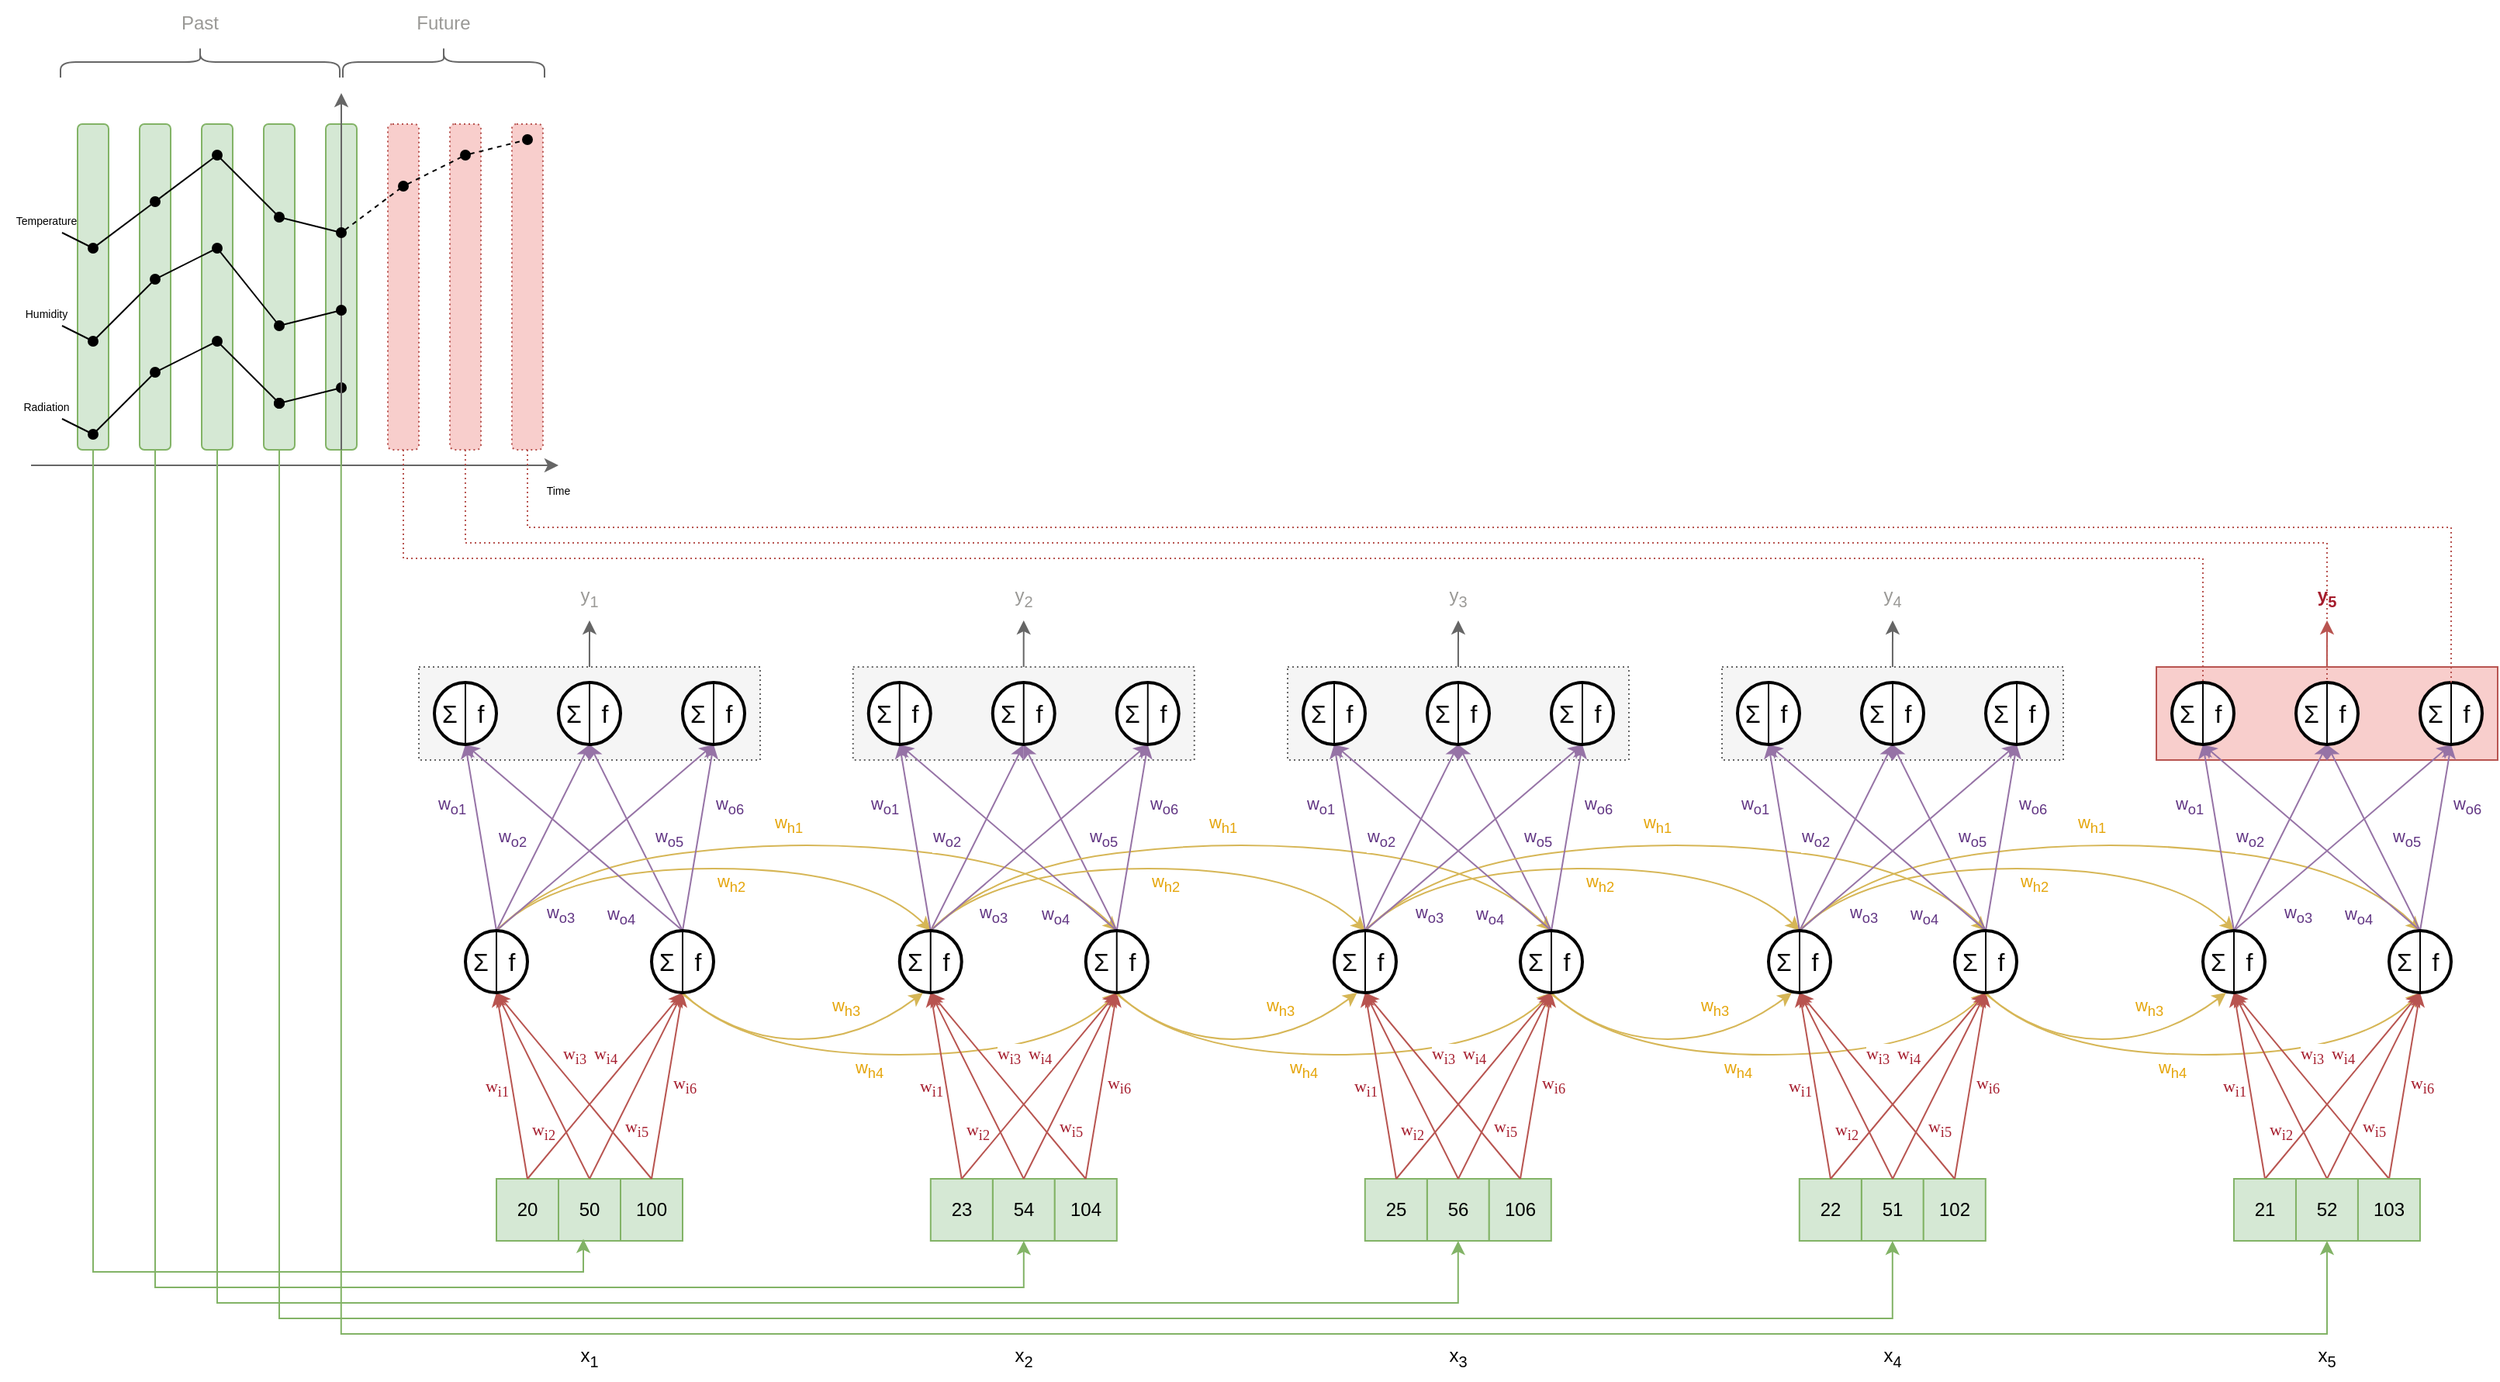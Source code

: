 <mxfile version="26.0.6">
  <diagram name="Page-1" id="HHO7tMF4Vck_DR756JE1">
    <mxGraphModel dx="3744" dy="2748" grid="1" gridSize="10" guides="1" tooltips="1" connect="1" arrows="1" fold="1" page="1" pageScale="1" pageWidth="827" pageHeight="1169" math="0" shadow="0">
      <root>
        <mxCell id="0" />
        <mxCell id="1" parent="0" />
        <mxCell id="7w4zLWjS5kB7MF0S2eMy-363" value="" style="rounded=1;whiteSpace=wrap;html=1;fillColor=#f8cecc;strokeColor=#b85450;dashed=1;dashPattern=1 2;" vertex="1" parent="1">
          <mxGeometry x="210" y="40" width="20" height="210" as="geometry" />
        </mxCell>
        <mxCell id="7w4zLWjS5kB7MF0S2eMy-353" value="" style="rounded=1;whiteSpace=wrap;html=1;fillColor=#d5e8d4;strokeColor=#82b366;" vertex="1" parent="1">
          <mxGeometry x="10" y="40" width="20" height="210" as="geometry" />
        </mxCell>
        <mxCell id="7w4zLWjS5kB7MF0S2eMy-352" value="" style="rounded=1;whiteSpace=wrap;html=1;fillColor=#d5e8d4;strokeColor=#82b366;" vertex="1" parent="1">
          <mxGeometry x="170" y="40" width="20" height="210" as="geometry" />
        </mxCell>
        <mxCell id="7w4zLWjS5kB7MF0S2eMy-125" value="" style="rounded=0;whiteSpace=wrap;html=1;fillColor=#f5f5f5;fontColor=#333333;strokeColor=#666666;dashed=1;dashPattern=1 2;" vertex="1" parent="1">
          <mxGeometry x="230" y="390" width="220" height="60" as="geometry" />
        </mxCell>
        <mxCell id="3cLOkpHJXaenaViT3jhE-11" value="" style="rounded=1;whiteSpace=wrap;html=1;fillColor=#d5e8d4;strokeColor=#82b366;" parent="1" vertex="1">
          <mxGeometry x="50" y="40" width="20" height="210" as="geometry" />
        </mxCell>
        <mxCell id="3cLOkpHJXaenaViT3jhE-10" value="" style="rounded=1;whiteSpace=wrap;html=1;fillColor=#d5e8d4;strokeColor=#82b366;" parent="1" vertex="1">
          <mxGeometry x="130" y="40" width="20" height="210" as="geometry" />
        </mxCell>
        <mxCell id="OHbJW_l4e2RDl2kT1JHy-32" value="" style="rounded=1;whiteSpace=wrap;html=1;fillColor=#d5e8d4;strokeColor=#82b366;" parent="1" vertex="1">
          <mxGeometry x="90" y="40" width="20" height="210" as="geometry" />
        </mxCell>
        <mxCell id="3cLOkpHJXaenaViT3jhE-6" style="rounded=0;orthogonalLoop=1;jettySize=auto;html=1;entryX=0.5;entryY=1;entryDx=0;entryDy=0;fillColor=#e1d5e7;strokeColor=#9673a6;exitX=1;exitY=0;exitDx=0;exitDy=0;" parent="1" source="OHbJW_l4e2RDl2kT1JHy-7" edge="1">
          <mxGeometry relative="1" as="geometry">
            <mxPoint x="340" y="440" as="targetPoint" />
          </mxGeometry>
        </mxCell>
        <mxCell id="3cLOkpHJXaenaViT3jhE-8" value="w&lt;sub&gt;o2&lt;/sub&gt;" style="edgeLabel;html=1;align=center;verticalAlign=middle;resizable=0;points=[];fontColor=light-dark(#613583, #ededed);" parent="3cLOkpHJXaenaViT3jhE-6" vertex="1" connectable="0">
          <mxGeometry x="-0.231" y="1" relative="1" as="geometry">
            <mxPoint x="-12" y="-13" as="offset" />
          </mxGeometry>
        </mxCell>
        <mxCell id="OHbJW_l4e2RDl2kT1JHy-38" style="rounded=0;orthogonalLoop=1;jettySize=auto;html=1;fillColor=#f8cecc;strokeColor=#b85450;entryX=0.5;entryY=1;entryDx=0;entryDy=0;exitX=0.5;exitY=0;exitDx=0;exitDy=0;" parent="1" source="OHbJW_l4e2RDl2kT1JHy-14" target="OHbJW_l4e2RDl2kT1JHy-1" edge="1">
          <mxGeometry relative="1" as="geometry">
            <mxPoint x="399.9" y="400" as="targetPoint" />
          </mxGeometry>
        </mxCell>
        <mxCell id="OHbJW_l4e2RDl2kT1JHy-39" value="&lt;font color=&quot;#a51d2d&quot;&gt;w&lt;sub&gt;i2&lt;/sub&gt;&lt;/font&gt;" style="edgeLabel;html=1;align=center;verticalAlign=middle;resizable=0;points=[];fontFamily=Times New Roman;" parent="OHbJW_l4e2RDl2kT1JHy-38" vertex="1" connectable="0">
          <mxGeometry x="-0.259" relative="1" as="geometry">
            <mxPoint x="-8" y="14" as="offset" />
          </mxGeometry>
        </mxCell>
        <mxCell id="OHbJW_l4e2RDl2kT1JHy-14" value="50" style="rounded=0;whiteSpace=wrap;html=1;fillColor=#d5e8d4;strokeColor=#82b366;" parent="1" vertex="1">
          <mxGeometry x="320" y="720" width="40" height="40" as="geometry" />
        </mxCell>
        <mxCell id="OHbJW_l4e2RDl2kT1JHy-16" value="" style="endArrow=none;html=1;rounded=0;startArrow=none;startFill=0;" parent="1" edge="1">
          <mxGeometry width="50" height="50" relative="1" as="geometry">
            <mxPoint y="230" as="sourcePoint" />
            <mxPoint x="20" y="240" as="targetPoint" />
          </mxGeometry>
        </mxCell>
        <mxCell id="OHbJW_l4e2RDl2kT1JHy-17" value="" style="endArrow=none;html=1;rounded=0;startArrow=oval;startFill=1;" parent="1" edge="1">
          <mxGeometry width="50" height="50" relative="1" as="geometry">
            <mxPoint x="20" y="240" as="sourcePoint" />
            <mxPoint x="60" y="200" as="targetPoint" />
          </mxGeometry>
        </mxCell>
        <mxCell id="OHbJW_l4e2RDl2kT1JHy-22" value="" style="endArrow=oval;html=1;rounded=0;endFill=1;startArrow=oval;startFill=1;" parent="1" edge="1">
          <mxGeometry width="50" height="50" relative="1" as="geometry">
            <mxPoint x="100" y="180" as="sourcePoint" />
            <mxPoint x="140" y="220" as="targetPoint" />
          </mxGeometry>
        </mxCell>
        <mxCell id="OHbJW_l4e2RDl2kT1JHy-23" value="" style="endArrow=oval;html=1;rounded=0;startArrow=oval;startFill=1;endFill=1;" parent="1" edge="1">
          <mxGeometry width="50" height="50" relative="1" as="geometry">
            <mxPoint x="140" y="220" as="sourcePoint" />
            <mxPoint x="180" y="210" as="targetPoint" />
          </mxGeometry>
        </mxCell>
        <mxCell id="OHbJW_l4e2RDl2kT1JHy-30" value="" style="endArrow=classic;html=1;rounded=0;fillColor=#f5f5f5;strokeColor=#666666;" parent="1" edge="1">
          <mxGeometry width="50" height="50" relative="1" as="geometry">
            <mxPoint x="-20" y="260" as="sourcePoint" />
            <mxPoint x="320" y="260" as="targetPoint" />
          </mxGeometry>
        </mxCell>
        <mxCell id="OHbJW_l4e2RDl2kT1JHy-35" value="&lt;div&gt;&lt;font style=&quot;font-size: 7px;&quot;&gt;Radiation&lt;/font&gt;&lt;/div&gt;" style="text;html=1;align=center;verticalAlign=middle;whiteSpace=wrap;rounded=0;" parent="1" vertex="1">
          <mxGeometry x="-40" y="206" width="60" height="30" as="geometry" />
        </mxCell>
        <mxCell id="OHbJW_l4e2RDl2kT1JHy-36" value="" style="endArrow=classic;html=1;rounded=0;fillColor=#f5f5f5;strokeColor=#666666;" parent="1" edge="1">
          <mxGeometry width="50" height="50" relative="1" as="geometry">
            <mxPoint x="180" y="260" as="sourcePoint" />
            <mxPoint x="180" y="20" as="targetPoint" />
          </mxGeometry>
        </mxCell>
        <mxCell id="OHbJW_l4e2RDl2kT1JHy-19" value="" style="endArrow=none;html=1;rounded=0;startArrow=oval;startFill=1;" parent="1" edge="1">
          <mxGeometry width="50" height="50" relative="1" as="geometry">
            <mxPoint x="60" y="200" as="sourcePoint" />
            <mxPoint x="100" y="180" as="targetPoint" />
          </mxGeometry>
        </mxCell>
        <mxCell id="OHbJW_l4e2RDl2kT1JHy-34" style="edgeStyle=orthogonalEdgeStyle;rounded=0;orthogonalLoop=1;jettySize=auto;html=1;entryX=0.401;entryY=0.97;entryDx=0;entryDy=0;fillColor=#d5e8d4;strokeColor=#82b366;endArrow=classic;endFill=1;entryPerimeter=0;exitX=0.5;exitY=1;exitDx=0;exitDy=0;" parent="1" source="7w4zLWjS5kB7MF0S2eMy-353" target="OHbJW_l4e2RDl2kT1JHy-14" edge="1">
          <mxGeometry relative="1" as="geometry">
            <Array as="points">
              <mxPoint x="20" y="780" />
              <mxPoint x="336" y="780" />
            </Array>
          </mxGeometry>
        </mxCell>
        <mxCell id="OHbJW_l4e2RDl2kT1JHy-37" value="&lt;font style=&quot;font-size: 7px;&quot;&gt;Time&lt;/font&gt;" style="text;html=1;align=center;verticalAlign=middle;whiteSpace=wrap;rounded=0;" parent="1" vertex="1">
          <mxGeometry x="289.97" y="260" width="60" height="30" as="geometry" />
        </mxCell>
        <mxCell id="OHbJW_l4e2RDl2kT1JHy-47" value="&lt;div&gt;100&lt;/div&gt;" style="rounded=0;whiteSpace=wrap;html=1;fillColor=#d5e8d4;strokeColor=#82b366;" parent="1" vertex="1">
          <mxGeometry x="360" y="720" width="40" height="40" as="geometry" />
        </mxCell>
        <mxCell id="OHbJW_l4e2RDl2kT1JHy-48" value="20" style="rounded=0;whiteSpace=wrap;html=1;fillColor=#d5e8d4;strokeColor=#82b366;" parent="1" vertex="1">
          <mxGeometry x="280" y="720" width="40" height="40" as="geometry" />
        </mxCell>
        <mxCell id="OHbJW_l4e2RDl2kT1JHy-49" value="" style="endArrow=none;html=1;rounded=0;startArrow=none;startFill=0;" parent="1" edge="1">
          <mxGeometry width="50" height="50" relative="1" as="geometry">
            <mxPoint y="170" as="sourcePoint" />
            <mxPoint x="20" y="180" as="targetPoint" />
          </mxGeometry>
        </mxCell>
        <mxCell id="OHbJW_l4e2RDl2kT1JHy-50" value="" style="endArrow=none;html=1;rounded=0;startArrow=oval;startFill=1;" parent="1" edge="1">
          <mxGeometry width="50" height="50" relative="1" as="geometry">
            <mxPoint x="20" y="180" as="sourcePoint" />
            <mxPoint x="60" y="140" as="targetPoint" />
          </mxGeometry>
        </mxCell>
        <mxCell id="OHbJW_l4e2RDl2kT1JHy-53" value="" style="endArrow=oval;html=1;rounded=0;startArrow=oval;startFill=1;endFill=1;" parent="1" edge="1">
          <mxGeometry width="50" height="50" relative="1" as="geometry">
            <mxPoint x="140" y="170" as="sourcePoint" />
            <mxPoint x="180" y="160" as="targetPoint" />
          </mxGeometry>
        </mxCell>
        <mxCell id="OHbJW_l4e2RDl2kT1JHy-57" value="&lt;font style=&quot;font-size: 7px;&quot;&gt;Humidity&lt;/font&gt;" style="text;html=1;align=center;verticalAlign=middle;whiteSpace=wrap;rounded=0;" parent="1" vertex="1">
          <mxGeometry x="-40" y="146" width="60" height="30" as="geometry" />
        </mxCell>
        <mxCell id="OHbJW_l4e2RDl2kT1JHy-58" value="" style="endArrow=none;html=1;rounded=0;startArrow=oval;startFill=1;" parent="1" edge="1">
          <mxGeometry width="50" height="50" relative="1" as="geometry">
            <mxPoint x="60" y="140" as="sourcePoint" />
            <mxPoint x="100" y="120" as="targetPoint" />
          </mxGeometry>
        </mxCell>
        <mxCell id="OHbJW_l4e2RDl2kT1JHy-59" value="" style="endArrow=oval;html=1;rounded=0;endFill=1;startArrow=oval;startFill=1;" parent="1" edge="1">
          <mxGeometry width="50" height="50" relative="1" as="geometry">
            <mxPoint x="100" y="120" as="sourcePoint" />
            <mxPoint x="100" y="120" as="targetPoint" />
          </mxGeometry>
        </mxCell>
        <mxCell id="OHbJW_l4e2RDl2kT1JHy-60" value="" style="endArrow=none;html=1;rounded=0;startArrow=oval;startFill=1;" parent="1" edge="1">
          <mxGeometry width="50" height="50" relative="1" as="geometry">
            <mxPoint x="100" y="120" as="sourcePoint" />
            <mxPoint x="140" y="170" as="targetPoint" />
          </mxGeometry>
        </mxCell>
        <mxCell id="OHbJW_l4e2RDl2kT1JHy-61" value="" style="endArrow=none;html=1;rounded=0;startArrow=none;startFill=0;" parent="1" edge="1">
          <mxGeometry width="50" height="50" relative="1" as="geometry">
            <mxPoint y="110" as="sourcePoint" />
            <mxPoint x="20" y="120" as="targetPoint" />
          </mxGeometry>
        </mxCell>
        <mxCell id="OHbJW_l4e2RDl2kT1JHy-62" value="" style="endArrow=none;html=1;rounded=0;startArrow=oval;startFill=1;" parent="1" edge="1">
          <mxGeometry width="50" height="50" relative="1" as="geometry">
            <mxPoint x="20" y="120" as="sourcePoint" />
            <mxPoint x="60" y="90" as="targetPoint" />
          </mxGeometry>
        </mxCell>
        <mxCell id="OHbJW_l4e2RDl2kT1JHy-65" value="" style="endArrow=none;html=1;rounded=0;startArrow=oval;startFill=1;" parent="1" edge="1">
          <mxGeometry width="50" height="50" relative="1" as="geometry">
            <mxPoint x="140" y="100" as="sourcePoint" />
            <mxPoint x="180" y="110" as="targetPoint" />
          </mxGeometry>
        </mxCell>
        <mxCell id="OHbJW_l4e2RDl2kT1JHy-67" value="" style="endArrow=none;html=1;rounded=0;startArrow=oval;startFill=1;dashed=1;" parent="1" edge="1">
          <mxGeometry width="50" height="50" relative="1" as="geometry">
            <mxPoint x="180" y="110" as="sourcePoint" />
            <mxPoint x="220" y="80" as="targetPoint" />
          </mxGeometry>
        </mxCell>
        <mxCell id="OHbJW_l4e2RDl2kT1JHy-69" value="&lt;font style=&quot;font-size: 7px;&quot;&gt;Temperature&lt;/font&gt;" style="text;html=1;align=center;verticalAlign=middle;whiteSpace=wrap;rounded=0;" parent="1" vertex="1">
          <mxGeometry x="-40" y="86" width="60" height="30" as="geometry" />
        </mxCell>
        <mxCell id="OHbJW_l4e2RDl2kT1JHy-70" value="" style="endArrow=none;html=1;rounded=0;startArrow=oval;startFill=1;" parent="1" edge="1">
          <mxGeometry width="50" height="50" relative="1" as="geometry">
            <mxPoint x="60" y="90" as="sourcePoint" />
            <mxPoint x="100" y="60" as="targetPoint" />
          </mxGeometry>
        </mxCell>
        <mxCell id="OHbJW_l4e2RDl2kT1JHy-71" value="" style="endArrow=oval;html=1;rounded=0;endFill=1;startArrow=oval;startFill=1;" parent="1" edge="1">
          <mxGeometry width="50" height="50" relative="1" as="geometry">
            <mxPoint x="100" y="60" as="sourcePoint" />
            <mxPoint x="100" y="60" as="targetPoint" />
          </mxGeometry>
        </mxCell>
        <mxCell id="OHbJW_l4e2RDl2kT1JHy-72" value="" style="endArrow=none;html=1;rounded=0;startArrow=oval;startFill=1;" parent="1" edge="1">
          <mxGeometry width="50" height="50" relative="1" as="geometry">
            <mxPoint x="100" y="60" as="sourcePoint" />
            <mxPoint x="140" y="100" as="targetPoint" />
          </mxGeometry>
        </mxCell>
        <mxCell id="OHbJW_l4e2RDl2kT1JHy-73" style="rounded=0;orthogonalLoop=1;jettySize=auto;html=1;fillColor=#f8cecc;strokeColor=#b85450;exitX=0.5;exitY=0;exitDx=0;exitDy=0;entryX=0.5;entryY=1;entryDx=0;entryDy=0;" parent="1" source="OHbJW_l4e2RDl2kT1JHy-48" target="OHbJW_l4e2RDl2kT1JHy-1" edge="1">
          <mxGeometry relative="1" as="geometry">
            <mxPoint x="249.9" y="410" as="sourcePoint" />
            <mxPoint x="400.9" y="400" as="targetPoint" />
          </mxGeometry>
        </mxCell>
        <mxCell id="OHbJW_l4e2RDl2kT1JHy-74" value="&lt;font color=&quot;#a51d2d&quot;&gt;w&lt;sub&gt;i1&lt;/sub&gt;&lt;/font&gt;" style="edgeLabel;html=1;align=center;verticalAlign=middle;resizable=0;points=[];fontFamily=Times New Roman;" parent="OHbJW_l4e2RDl2kT1JHy-73" vertex="1" connectable="0">
          <mxGeometry x="-0.259" relative="1" as="geometry">
            <mxPoint x="-13" y="-14" as="offset" />
          </mxGeometry>
        </mxCell>
        <mxCell id="OHbJW_l4e2RDl2kT1JHy-75" style="rounded=0;orthogonalLoop=1;jettySize=auto;html=1;fillColor=#f8cecc;strokeColor=#b85450;exitX=0.5;exitY=0;exitDx=0;exitDy=0;entryX=0.5;entryY=1;entryDx=0;entryDy=0;" parent="1" source="OHbJW_l4e2RDl2kT1JHy-47" target="OHbJW_l4e2RDl2kT1JHy-1" edge="1">
          <mxGeometry relative="1" as="geometry">
            <mxPoint x="249.9" y="370" as="sourcePoint" />
            <mxPoint x="399.9" y="400" as="targetPoint" />
          </mxGeometry>
        </mxCell>
        <mxCell id="OHbJW_l4e2RDl2kT1JHy-76" value="&lt;font color=&quot;#a51d2d&quot;&gt;w&lt;sub&gt;i3&lt;/sub&gt;&lt;/font&gt;" style="edgeLabel;html=1;align=center;verticalAlign=middle;resizable=0;points=[];fontFamily=Times New Roman;" parent="OHbJW_l4e2RDl2kT1JHy-75" vertex="1" connectable="0">
          <mxGeometry x="-0.259" relative="1" as="geometry">
            <mxPoint x="-13" y="-35" as="offset" />
          </mxGeometry>
        </mxCell>
        <mxCell id="3cLOkpHJXaenaViT3jhE-5" style="rounded=0;orthogonalLoop=1;jettySize=auto;html=1;entryX=0.5;entryY=1;entryDx=0;entryDy=0;fillColor=#e1d5e7;strokeColor=#9673a6;exitX=1;exitY=0;exitDx=0;exitDy=0;" parent="1" source="7w4zLWjS5kB7MF0S2eMy-67" edge="1">
          <mxGeometry relative="1" as="geometry">
            <mxPoint x="340" y="440" as="targetPoint" />
          </mxGeometry>
        </mxCell>
        <mxCell id="3cLOkpHJXaenaViT3jhE-9" value="&lt;span style=&quot;color: light-dark(rgb(97, 53, 131), rgb(237, 237, 237));&quot;&gt;w&lt;sub&gt;o5&lt;/sub&gt;&lt;/span&gt;" style="edgeLabel;html=1;align=center;verticalAlign=middle;resizable=0;points=[];" parent="3cLOkpHJXaenaViT3jhE-5" vertex="1" connectable="0">
          <mxGeometry x="-0.205" y="3" relative="1" as="geometry">
            <mxPoint x="17" y="-13" as="offset" />
          </mxGeometry>
        </mxCell>
        <mxCell id="OHbJW_l4e2RDl2kT1JHy-83" style="rounded=0;orthogonalLoop=1;jettySize=auto;html=1;fillColor=#f8cecc;strokeColor=#b85450;entryX=0.5;entryY=1;entryDx=0;entryDy=0;exitX=0.5;exitY=0;exitDx=0;exitDy=0;" parent="1" source="OHbJW_l4e2RDl2kT1JHy-14" target="OHbJW_l4e2RDl2kT1JHy-77" edge="1">
          <mxGeometry relative="1" as="geometry">
            <mxPoint x="249.9" y="402" as="sourcePoint" />
            <mxPoint x="410.9" y="335" as="targetPoint" />
          </mxGeometry>
        </mxCell>
        <mxCell id="OHbJW_l4e2RDl2kT1JHy-84" value="&lt;font color=&quot;#a51d2d&quot;&gt;w&lt;sub&gt;i5&lt;/sub&gt;&lt;/font&gt;" style="edgeLabel;html=1;align=center;verticalAlign=middle;resizable=0;points=[];fontFamily=Times New Roman;" parent="OHbJW_l4e2RDl2kT1JHy-83" vertex="1" connectable="0">
          <mxGeometry x="-0.259" relative="1" as="geometry">
            <mxPoint x="8" y="12" as="offset" />
          </mxGeometry>
        </mxCell>
        <mxCell id="OHbJW_l4e2RDl2kT1JHy-85" style="rounded=0;orthogonalLoop=1;jettySize=auto;html=1;fillColor=#f8cecc;strokeColor=#b85450;exitX=0.5;exitY=0;exitDx=0;exitDy=0;entryX=0.5;entryY=1;entryDx=0;entryDy=0;" parent="1" source="OHbJW_l4e2RDl2kT1JHy-48" target="OHbJW_l4e2RDl2kT1JHy-77" edge="1">
          <mxGeometry relative="1" as="geometry">
            <mxPoint x="249.9" y="370" as="sourcePoint" />
            <mxPoint x="409.9" y="328" as="targetPoint" />
          </mxGeometry>
        </mxCell>
        <mxCell id="OHbJW_l4e2RDl2kT1JHy-86" value="&lt;font color=&quot;#a51d2d&quot;&gt;w&lt;sub&gt;i4&lt;/sub&gt;&lt;/font&gt;" style="edgeLabel;html=1;align=center;verticalAlign=middle;resizable=0;points=[];fontFamily=Times New Roman;" parent="OHbJW_l4e2RDl2kT1JHy-85" vertex="1" connectable="0">
          <mxGeometry x="-0.259" relative="1" as="geometry">
            <mxPoint x="13" y="-35" as="offset" />
          </mxGeometry>
        </mxCell>
        <mxCell id="OHbJW_l4e2RDl2kT1JHy-87" style="rounded=0;orthogonalLoop=1;jettySize=auto;html=1;fillColor=#f8cecc;strokeColor=#b85450;exitX=0.5;exitY=0;exitDx=0;exitDy=0;entryX=0.5;entryY=1;entryDx=0;entryDy=0;" parent="1" source="OHbJW_l4e2RDl2kT1JHy-47" target="OHbJW_l4e2RDl2kT1JHy-77" edge="1">
          <mxGeometry relative="1" as="geometry">
            <mxPoint x="249.9" y="450" as="sourcePoint" />
            <mxPoint x="410.9" y="343" as="targetPoint" />
          </mxGeometry>
        </mxCell>
        <mxCell id="OHbJW_l4e2RDl2kT1JHy-88" value="&lt;font color=&quot;#a51d2d&quot;&gt;w&lt;sub&gt;i6&lt;/sub&gt;&lt;/font&gt;" style="edgeLabel;html=1;align=center;verticalAlign=middle;resizable=0;points=[];fontFamily=Times New Roman;" parent="OHbJW_l4e2RDl2kT1JHy-87" vertex="1" connectable="0">
          <mxGeometry x="-0.259" relative="1" as="geometry">
            <mxPoint x="13" y="-16" as="offset" />
          </mxGeometry>
        </mxCell>
        <mxCell id="3cLOkpHJXaenaViT3jhE-20" value="54" style="rounded=0;whiteSpace=wrap;html=1;fillColor=#d5e8d4;strokeColor=#82b366;" parent="1" vertex="1">
          <mxGeometry x="599.9" y="720" width="40" height="40" as="geometry" />
        </mxCell>
        <mxCell id="3cLOkpHJXaenaViT3jhE-21" value="&lt;div&gt;104&lt;/div&gt;" style="rounded=0;whiteSpace=wrap;html=1;fillColor=#d5e8d4;strokeColor=#82b366;" parent="1" vertex="1">
          <mxGeometry x="639.9" y="720" width="40" height="40" as="geometry" />
        </mxCell>
        <mxCell id="3cLOkpHJXaenaViT3jhE-22" value="23" style="rounded=0;whiteSpace=wrap;html=1;fillColor=#d5e8d4;strokeColor=#82b366;" parent="1" vertex="1">
          <mxGeometry x="559.9" y="720" width="40" height="40" as="geometry" />
        </mxCell>
        <mxCell id="3cLOkpHJXaenaViT3jhE-51" value="56" style="rounded=0;whiteSpace=wrap;html=1;fillColor=#d5e8d4;strokeColor=#82b366;" parent="1" vertex="1">
          <mxGeometry x="879.9" y="720" width="40" height="40" as="geometry" />
        </mxCell>
        <mxCell id="3cLOkpHJXaenaViT3jhE-52" value="106" style="rounded=0;whiteSpace=wrap;html=1;fillColor=#d5e8d4;strokeColor=#82b366;" parent="1" vertex="1">
          <mxGeometry x="919.9" y="720" width="40" height="40" as="geometry" />
        </mxCell>
        <mxCell id="3cLOkpHJXaenaViT3jhE-53" value="25" style="rounded=0;whiteSpace=wrap;html=1;fillColor=#d5e8d4;strokeColor=#82b366;" parent="1" vertex="1">
          <mxGeometry x="839.9" y="720" width="40" height="40" as="geometry" />
        </mxCell>
        <mxCell id="3cLOkpHJXaenaViT3jhE-74" style="edgeStyle=orthogonalEdgeStyle;rounded=0;orthogonalLoop=1;jettySize=auto;html=1;entryX=0.5;entryY=1;entryDx=0;entryDy=0;fillColor=#d5e8d4;strokeColor=#82b366;endArrow=classic;endFill=1;exitX=0.5;exitY=1;exitDx=0;exitDy=0;" parent="1" target="3cLOkpHJXaenaViT3jhE-20" edge="1" source="3cLOkpHJXaenaViT3jhE-11">
          <mxGeometry relative="1" as="geometry">
            <Array as="points">
              <mxPoint x="60" y="790" />
              <mxPoint x="620" y="790" />
            </Array>
            <mxPoint x="140" y="250" as="sourcePoint" />
            <mxPoint x="306" y="769" as="targetPoint" />
          </mxGeometry>
        </mxCell>
        <mxCell id="3cLOkpHJXaenaViT3jhE-75" style="edgeStyle=orthogonalEdgeStyle;rounded=0;orthogonalLoop=1;jettySize=auto;html=1;entryX=0.5;entryY=1;entryDx=0;entryDy=0;fillColor=#d5e8d4;strokeColor=#82b366;endArrow=classic;endFill=1;exitX=0.5;exitY=1;exitDx=0;exitDy=0;" parent="1" target="3cLOkpHJXaenaViT3jhE-51" edge="1" source="OHbJW_l4e2RDl2kT1JHy-32">
          <mxGeometry relative="1" as="geometry">
            <Array as="points">
              <mxPoint x="100" y="800" />
              <mxPoint x="900" y="800" />
            </Array>
            <mxPoint x="180" y="250" as="sourcePoint" />
            <mxPoint x="590" y="770" as="targetPoint" />
          </mxGeometry>
        </mxCell>
        <mxCell id="3cLOkpHJXaenaViT3jhE-78" value="" style="curved=1;endArrow=classic;html=1;rounded=0;exitX=0.56;exitY=1.014;exitDx=0;exitDy=0;exitPerimeter=0;entryX=0.5;entryY=1;entryDx=0;entryDy=0;fillColor=#fff2cc;strokeColor=#d6b656;" parent="1" edge="1">
          <mxGeometry width="50" height="50" relative="1" as="geometry">
            <mxPoint x="400" y="601.0" as="sourcePoint" />
            <mxPoint x="555" y="600.0" as="targetPoint" />
            <Array as="points">
              <mxPoint x="435" y="630.0" />
              <mxPoint x="515" y="630.0" />
            </Array>
          </mxGeometry>
        </mxCell>
        <mxCell id="3cLOkpHJXaenaViT3jhE-87" value="&lt;span style=&quot;color: light-dark(rgb(229, 165, 10), rgb(237, 237, 237));&quot;&gt;w&lt;sub&gt;h3&lt;/sub&gt;&lt;/span&gt;" style="edgeLabel;html=1;align=center;verticalAlign=middle;resizable=0;points=[];" parent="3cLOkpHJXaenaViT3jhE-78" vertex="1" connectable="0">
          <mxGeometry x="0.314" y="5" relative="1" as="geometry">
            <mxPoint y="-15" as="offset" />
          </mxGeometry>
        </mxCell>
        <mxCell id="3cLOkpHJXaenaViT3jhE-79" value="" style="curved=1;endArrow=classic;html=1;rounded=0;exitX=0.5;exitY=1;exitDx=0;exitDy=0;entryX=0.5;entryY=1;entryDx=0;entryDy=0;fillColor=#fff2cc;strokeColor=#d6b656;" parent="1" edge="1">
          <mxGeometry width="50" height="50" relative="1" as="geometry">
            <mxPoint x="280.03" y="560.0" as="sourcePoint" />
            <mxPoint x="560.03" y="560.0" as="targetPoint" />
            <Array as="points">
              <mxPoint x="320.13" y="520" />
              <mxPoint x="519.93" y="520.0" />
            </Array>
          </mxGeometry>
        </mxCell>
        <mxCell id="3cLOkpHJXaenaViT3jhE-86" value="&lt;span style=&quot;color: light-dark(rgb(229, 165, 10), rgb(237, 237, 237));&quot;&gt;w&lt;sub&gt;h2&lt;/sub&gt;&lt;/span&gt;" style="edgeLabel;html=1;align=center;verticalAlign=middle;resizable=0;points=[];" parent="3cLOkpHJXaenaViT3jhE-79" vertex="1" connectable="0">
          <mxGeometry x="0.093" relative="1" as="geometry">
            <mxPoint x="-4" y="10" as="offset" />
          </mxGeometry>
        </mxCell>
        <mxCell id="3cLOkpHJXaenaViT3jhE-83" value="" style="curved=1;endArrow=classic;html=1;rounded=0;exitX=0.5;exitY=1;exitDx=0;exitDy=0;entryX=0.5;entryY=1;entryDx=0;entryDy=0;fillColor=#fff2cc;strokeColor=#d6b656;" parent="1" edge="1">
          <mxGeometry width="50" height="50" relative="1" as="geometry">
            <mxPoint x="400" y="600.0" as="sourcePoint" />
            <mxPoint x="680" y="600.0" as="targetPoint" />
            <Array as="points">
              <mxPoint x="440.13" y="640.0" />
              <mxPoint x="639.9" y="640.0" />
            </Array>
          </mxGeometry>
        </mxCell>
        <mxCell id="3cLOkpHJXaenaViT3jhE-89" value="&lt;span style=&quot;color: light-dark(rgb(229, 165, 10), rgb(237, 237, 237));&quot;&gt;w&lt;sub&gt;h4&lt;/sub&gt;&lt;/span&gt;" style="edgeLabel;html=1;align=center;verticalAlign=middle;resizable=0;points=[];" parent="3cLOkpHJXaenaViT3jhE-83" vertex="1" connectable="0">
          <mxGeometry x="-0.093" y="1" relative="1" as="geometry">
            <mxPoint x="-6" y="11" as="offset" />
          </mxGeometry>
        </mxCell>
        <mxCell id="3cLOkpHJXaenaViT3jhE-84" value="" style="curved=1;endArrow=classic;html=1;rounded=0;exitX=0.5;exitY=1;exitDx=0;exitDy=0;entryX=0.5;entryY=0;entryDx=0;entryDy=0;fillColor=#fff2cc;strokeColor=#d6b656;" parent="1" edge="1">
          <mxGeometry width="50" height="50" relative="1" as="geometry">
            <mxPoint x="280" y="560.0" as="sourcePoint" />
            <mxPoint x="680.03" y="560" as="targetPoint" />
            <Array as="points">
              <mxPoint x="320.13" y="520" />
              <mxPoint x="480.13" y="500" />
              <mxPoint x="640.13" y="520" />
            </Array>
          </mxGeometry>
        </mxCell>
        <mxCell id="3cLOkpHJXaenaViT3jhE-85" value="&lt;span style=&quot;color: light-dark(rgb(229, 165, 10), rgb(237, 237, 237));&quot;&gt;w&lt;sub&gt;h1&lt;/sub&gt;&lt;/span&gt;" style="edgeLabel;html=1;align=center;verticalAlign=middle;resizable=0;points=[];" parent="3cLOkpHJXaenaViT3jhE-84" vertex="1" connectable="0">
          <mxGeometry x="-0.057" y="1" relative="1" as="geometry">
            <mxPoint y="-9" as="offset" />
          </mxGeometry>
        </mxCell>
        <mxCell id="3cLOkpHJXaenaViT3jhE-98" value="" style="endArrow=classic;html=1;rounded=0;fillColor=#f5f5f5;strokeColor=#666666;" parent="1" edge="1">
          <mxGeometry width="50" height="50" relative="1" as="geometry">
            <mxPoint x="339.97" y="390" as="sourcePoint" />
            <mxPoint x="340" y="360" as="targetPoint" />
          </mxGeometry>
        </mxCell>
        <mxCell id="3cLOkpHJXaenaViT3jhE-101" value="y&lt;sub&gt;1&lt;/sub&gt;" style="text;html=1;align=center;verticalAlign=middle;whiteSpace=wrap;rounded=0;fontColor=light-dark(#9a9996, #ededed);" parent="1" vertex="1">
          <mxGeometry x="329.97" y="330" width="20" height="30" as="geometry" />
        </mxCell>
        <mxCell id="3cLOkpHJXaenaViT3jhE-104" value="x&lt;sub&gt;1&lt;/sub&gt;" style="text;html=1;align=center;verticalAlign=middle;whiteSpace=wrap;rounded=0;" parent="1" vertex="1">
          <mxGeometry x="309.96" y="820" width="60" height="30" as="geometry" />
        </mxCell>
        <mxCell id="3cLOkpHJXaenaViT3jhE-105" value="x&lt;sub&gt;2&lt;/sub&gt;" style="text;html=1;align=center;verticalAlign=middle;whiteSpace=wrap;rounded=0;" parent="1" vertex="1">
          <mxGeometry x="589.86" y="820" width="60" height="30" as="geometry" />
        </mxCell>
        <mxCell id="3cLOkpHJXaenaViT3jhE-106" value="x&lt;sub&gt;3&lt;/sub&gt;" style="text;html=1;align=center;verticalAlign=middle;whiteSpace=wrap;rounded=0;" parent="1" vertex="1">
          <mxGeometry x="869.83" y="820" width="60" height="30" as="geometry" />
        </mxCell>
        <mxCell id="7w4zLWjS5kB7MF0S2eMy-9" value="51" style="rounded=0;whiteSpace=wrap;html=1;fillColor=#d5e8d4;strokeColor=#82b366;" vertex="1" parent="1">
          <mxGeometry x="1159.9" y="720" width="40" height="40" as="geometry" />
        </mxCell>
        <mxCell id="7w4zLWjS5kB7MF0S2eMy-10" value="102" style="rounded=0;whiteSpace=wrap;html=1;fillColor=#d5e8d4;strokeColor=#82b366;" vertex="1" parent="1">
          <mxGeometry x="1199.9" y="720" width="40" height="40" as="geometry" />
        </mxCell>
        <mxCell id="7w4zLWjS5kB7MF0S2eMy-11" value="22" style="rounded=0;whiteSpace=wrap;html=1;fillColor=#d5e8d4;strokeColor=#82b366;" vertex="1" parent="1">
          <mxGeometry x="1119.9" y="720" width="40" height="40" as="geometry" />
        </mxCell>
        <mxCell id="7w4zLWjS5kB7MF0S2eMy-117" style="rounded=0;orthogonalLoop=1;jettySize=auto;html=1;entryX=0;entryY=1;entryDx=0;entryDy=0;fillColor=#e1d5e7;strokeColor=#9673a6;exitX=1;exitY=0;exitDx=0;exitDy=0;" edge="1" parent="1" source="OHbJW_l4e2RDl2kT1JHy-7" target="7w4zLWjS5kB7MF0S2eMy-76">
          <mxGeometry relative="1" as="geometry">
            <mxPoint x="250" y="550" as="sourcePoint" />
            <mxPoint x="310" y="430" as="targetPoint" />
          </mxGeometry>
        </mxCell>
        <mxCell id="7w4zLWjS5kB7MF0S2eMy-118" value="w&lt;sub&gt;o1&lt;/sub&gt;" style="edgeLabel;html=1;align=center;verticalAlign=middle;resizable=0;points=[];fontColor=light-dark(#613583, #ededed);" vertex="1" connectable="0" parent="7w4zLWjS5kB7MF0S2eMy-117">
          <mxGeometry x="-0.231" y="1" relative="1" as="geometry">
            <mxPoint x="-21" y="-34" as="offset" />
          </mxGeometry>
        </mxCell>
        <mxCell id="7w4zLWjS5kB7MF0S2eMy-119" style="rounded=0;orthogonalLoop=1;jettySize=auto;html=1;entryX=1;entryY=1;entryDx=0;entryDy=0;fillColor=#e1d5e7;strokeColor=#9673a6;exitX=0;exitY=0;exitDx=0;exitDy=0;" edge="1" parent="1" source="7w4zLWjS5kB7MF0S2eMy-42" target="7w4zLWjS5kB7MF0S2eMy-79">
          <mxGeometry relative="1" as="geometry">
            <mxPoint x="290" y="570" as="sourcePoint" />
            <mxPoint x="270" y="450" as="targetPoint" />
          </mxGeometry>
        </mxCell>
        <mxCell id="7w4zLWjS5kB7MF0S2eMy-120" value="w&lt;sub&gt;o3&lt;/sub&gt;" style="edgeLabel;html=1;align=center;verticalAlign=middle;resizable=0;points=[];fontColor=light-dark(#613583, #ededed);" vertex="1" connectable="0" parent="7w4zLWjS5kB7MF0S2eMy-119">
          <mxGeometry x="-0.231" y="1" relative="1" as="geometry">
            <mxPoint x="-13" y="37" as="offset" />
          </mxGeometry>
        </mxCell>
        <mxCell id="7w4zLWjS5kB7MF0S2eMy-121" style="rounded=0;orthogonalLoop=1;jettySize=auto;html=1;entryX=0;entryY=1;entryDx=0;entryDy=0;fillColor=#e1d5e7;strokeColor=#9673a6;exitX=0;exitY=0;exitDx=0;exitDy=0;" edge="1" parent="1" source="7w4zLWjS5kB7MF0S2eMy-68" target="7w4zLWjS5kB7MF0S2eMy-76">
          <mxGeometry relative="1" as="geometry">
            <mxPoint x="402" y="572" as="sourcePoint" />
            <mxPoint x="350" y="450" as="targetPoint" />
          </mxGeometry>
        </mxCell>
        <mxCell id="7w4zLWjS5kB7MF0S2eMy-122" value="&lt;span style=&quot;color: light-dark(rgb(97, 53, 131), rgb(237, 237, 237));&quot;&gt;w&lt;sub&gt;o4&lt;/sub&gt;&lt;/span&gt;" style="edgeLabel;html=1;align=center;verticalAlign=middle;resizable=0;points=[];" vertex="1" connectable="0" parent="7w4zLWjS5kB7MF0S2eMy-121">
          <mxGeometry x="-0.205" y="3" relative="1" as="geometry">
            <mxPoint x="18" y="36" as="offset" />
          </mxGeometry>
        </mxCell>
        <mxCell id="7w4zLWjS5kB7MF0S2eMy-123" style="rounded=0;orthogonalLoop=1;jettySize=auto;html=1;entryX=0;entryY=1;entryDx=0;entryDy=0;fillColor=#e1d5e7;strokeColor=#9673a6;" edge="1" parent="1" target="7w4zLWjS5kB7MF0S2eMy-80">
          <mxGeometry relative="1" as="geometry">
            <mxPoint x="400" y="560" as="sourcePoint" />
            <mxPoint x="270" y="450" as="targetPoint" />
          </mxGeometry>
        </mxCell>
        <mxCell id="7w4zLWjS5kB7MF0S2eMy-124" value="&lt;span style=&quot;color: light-dark(rgb(97, 53, 131), rgb(237, 237, 237));&quot;&gt;w&lt;sub&gt;o6&lt;/sub&gt;&lt;/span&gt;" style="edgeLabel;html=1;align=center;verticalAlign=middle;resizable=0;points=[];" vertex="1" connectable="0" parent="7w4zLWjS5kB7MF0S2eMy-123">
          <mxGeometry x="-0.205" y="3" relative="1" as="geometry">
            <mxPoint x="25" y="-32" as="offset" />
          </mxGeometry>
        </mxCell>
        <mxCell id="OHbJW_l4e2RDl2kT1JHy-77" value="" style="ellipse;whiteSpace=wrap;html=1;aspect=fixed;strokeWidth=2;" parent="1" vertex="1">
          <mxGeometry x="380" y="560" width="40" height="40" as="geometry" />
        </mxCell>
        <mxCell id="OHbJW_l4e2RDl2kT1JHy-80" value="" style="endArrow=none;html=1;rounded=0;entryX=0.5;entryY=0;entryDx=0;entryDy=0;exitX=0.5;exitY=1;exitDx=0;exitDy=0;" parent="1" source="OHbJW_l4e2RDl2kT1JHy-77" target="OHbJW_l4e2RDl2kT1JHy-77" edge="1">
          <mxGeometry width="50" height="50" relative="1" as="geometry">
            <mxPoint x="230" y="1030" as="sourcePoint" />
            <mxPoint x="280" y="980" as="targetPoint" />
          </mxGeometry>
        </mxCell>
        <mxCell id="OHbJW_l4e2RDl2kT1JHy-1" value="" style="ellipse;whiteSpace=wrap;html=1;aspect=fixed;strokeWidth=2;" parent="1" vertex="1">
          <mxGeometry x="260" y="560" width="40" height="40" as="geometry" />
        </mxCell>
        <mxCell id="OHbJW_l4e2RDl2kT1JHy-5" value="" style="endArrow=none;html=1;rounded=0;entryX=0.5;entryY=0;entryDx=0;entryDy=0;exitX=0.5;exitY=1;exitDx=0;exitDy=0;" parent="1" source="OHbJW_l4e2RDl2kT1JHy-1" target="OHbJW_l4e2RDl2kT1JHy-1" edge="1">
          <mxGeometry width="50" height="50" relative="1" as="geometry">
            <mxPoint x="110.0" y="1030" as="sourcePoint" />
            <mxPoint x="160.0" y="980" as="targetPoint" />
          </mxGeometry>
        </mxCell>
        <mxCell id="OHbJW_l4e2RDl2kT1JHy-7" value="&lt;div align=&quot;center&quot;&gt;&lt;font style=&quot;font-size: 16px;&quot;&gt;Σ&lt;/font&gt;&lt;/div&gt;" style="text;html=1;align=center;verticalAlign=middle;whiteSpace=wrap;rounded=0;" parent="1" vertex="1">
          <mxGeometry x="260" y="560" width="20" height="40" as="geometry" />
        </mxCell>
        <mxCell id="7w4zLWjS5kB7MF0S2eMy-42" value="&lt;font style=&quot;font-size: 16px;&quot;&gt;f&lt;/font&gt;" style="text;html=1;align=center;verticalAlign=middle;whiteSpace=wrap;rounded=0;" vertex="1" parent="1">
          <mxGeometry x="280" y="560" width="20" height="40" as="geometry" />
        </mxCell>
        <mxCell id="7w4zLWjS5kB7MF0S2eMy-67" value="&lt;div align=&quot;center&quot;&gt;&lt;font style=&quot;font-size: 16px;&quot;&gt;Σ&lt;/font&gt;&lt;/div&gt;" style="text;html=1;align=center;verticalAlign=middle;whiteSpace=wrap;rounded=0;" vertex="1" parent="1">
          <mxGeometry x="380" y="560" width="20" height="40" as="geometry" />
        </mxCell>
        <mxCell id="7w4zLWjS5kB7MF0S2eMy-68" value="&lt;font style=&quot;font-size: 16px;&quot;&gt;f&lt;/font&gt;" style="text;html=1;align=center;verticalAlign=middle;whiteSpace=wrap;rounded=0;" vertex="1" parent="1">
          <mxGeometry x="400" y="560" width="20" height="40" as="geometry" />
        </mxCell>
        <mxCell id="7w4zLWjS5kB7MF0S2eMy-69" value="" style="ellipse;whiteSpace=wrap;html=1;aspect=fixed;strokeWidth=2;" vertex="1" parent="1">
          <mxGeometry x="320" y="400" width="40" height="40" as="geometry" />
        </mxCell>
        <mxCell id="7w4zLWjS5kB7MF0S2eMy-70" value="" style="endArrow=none;html=1;rounded=0;entryX=0.5;entryY=0;entryDx=0;entryDy=0;exitX=0.5;exitY=1;exitDx=0;exitDy=0;" edge="1" parent="1" source="7w4zLWjS5kB7MF0S2eMy-69" target="7w4zLWjS5kB7MF0S2eMy-69">
          <mxGeometry width="50" height="50" relative="1" as="geometry">
            <mxPoint x="170.0" y="870" as="sourcePoint" />
            <mxPoint x="220.0" y="820" as="targetPoint" />
          </mxGeometry>
        </mxCell>
        <mxCell id="7w4zLWjS5kB7MF0S2eMy-71" value="&lt;div align=&quot;center&quot;&gt;&lt;font style=&quot;font-size: 16px;&quot;&gt;Σ&lt;/font&gt;&lt;/div&gt;" style="text;html=1;align=center;verticalAlign=middle;whiteSpace=wrap;rounded=0;" vertex="1" parent="1">
          <mxGeometry x="320" y="400" width="20" height="40" as="geometry" />
        </mxCell>
        <mxCell id="7w4zLWjS5kB7MF0S2eMy-72" value="&lt;font style=&quot;font-size: 16px;&quot;&gt;f&lt;/font&gt;" style="text;html=1;align=center;verticalAlign=middle;whiteSpace=wrap;rounded=0;" vertex="1" parent="1">
          <mxGeometry x="340" y="400" width="20" height="40" as="geometry" />
        </mxCell>
        <mxCell id="7w4zLWjS5kB7MF0S2eMy-73" value="" style="ellipse;whiteSpace=wrap;html=1;aspect=fixed;strokeWidth=2;" vertex="1" parent="1">
          <mxGeometry x="240" y="400" width="40" height="40" as="geometry" />
        </mxCell>
        <mxCell id="7w4zLWjS5kB7MF0S2eMy-74" value="" style="endArrow=none;html=1;rounded=0;entryX=0.5;entryY=0;entryDx=0;entryDy=0;exitX=0.5;exitY=1;exitDx=0;exitDy=0;" edge="1" parent="1" source="7w4zLWjS5kB7MF0S2eMy-73" target="7w4zLWjS5kB7MF0S2eMy-73">
          <mxGeometry width="50" height="50" relative="1" as="geometry">
            <mxPoint x="90.0" y="870" as="sourcePoint" />
            <mxPoint x="140.0" y="820" as="targetPoint" />
          </mxGeometry>
        </mxCell>
        <mxCell id="7w4zLWjS5kB7MF0S2eMy-75" value="&lt;div align=&quot;center&quot;&gt;&lt;font style=&quot;font-size: 16px;&quot;&gt;Σ&lt;/font&gt;&lt;/div&gt;" style="text;html=1;align=center;verticalAlign=middle;whiteSpace=wrap;rounded=0;" vertex="1" parent="1">
          <mxGeometry x="240" y="400" width="20" height="40" as="geometry" />
        </mxCell>
        <mxCell id="7w4zLWjS5kB7MF0S2eMy-76" value="&lt;font style=&quot;font-size: 16px;&quot;&gt;f&lt;/font&gt;" style="text;html=1;align=center;verticalAlign=middle;whiteSpace=wrap;rounded=0;" vertex="1" parent="1">
          <mxGeometry x="260" y="400" width="20" height="40" as="geometry" />
        </mxCell>
        <mxCell id="7w4zLWjS5kB7MF0S2eMy-77" value="" style="ellipse;whiteSpace=wrap;html=1;aspect=fixed;strokeWidth=2;" vertex="1" parent="1">
          <mxGeometry x="400" y="400" width="40" height="40" as="geometry" />
        </mxCell>
        <mxCell id="7w4zLWjS5kB7MF0S2eMy-78" value="" style="endArrow=none;html=1;rounded=0;entryX=0.5;entryY=0;entryDx=0;entryDy=0;exitX=0.5;exitY=1;exitDx=0;exitDy=0;" edge="1" parent="1" source="7w4zLWjS5kB7MF0S2eMy-77" target="7w4zLWjS5kB7MF0S2eMy-77">
          <mxGeometry width="50" height="50" relative="1" as="geometry">
            <mxPoint x="250.0" y="870" as="sourcePoint" />
            <mxPoint x="300" y="820" as="targetPoint" />
          </mxGeometry>
        </mxCell>
        <mxCell id="7w4zLWjS5kB7MF0S2eMy-79" value="&lt;div align=&quot;center&quot;&gt;&lt;font style=&quot;font-size: 16px;&quot;&gt;Σ&lt;/font&gt;&lt;/div&gt;" style="text;html=1;align=center;verticalAlign=middle;whiteSpace=wrap;rounded=0;" vertex="1" parent="1">
          <mxGeometry x="400" y="400" width="20" height="40" as="geometry" />
        </mxCell>
        <mxCell id="7w4zLWjS5kB7MF0S2eMy-80" value="&lt;font style=&quot;font-size: 16px;&quot;&gt;f&lt;/font&gt;" style="text;html=1;align=center;verticalAlign=middle;whiteSpace=wrap;rounded=0;" vertex="1" parent="1">
          <mxGeometry x="420" y="400" width="20" height="40" as="geometry" />
        </mxCell>
        <mxCell id="7w4zLWjS5kB7MF0S2eMy-128" value="" style="rounded=0;whiteSpace=wrap;html=1;fillColor=#f5f5f5;fontColor=#333333;strokeColor=#666666;dashed=1;dashPattern=1 2;" vertex="1" parent="1">
          <mxGeometry x="509.87" y="390" width="220" height="60" as="geometry" />
        </mxCell>
        <mxCell id="7w4zLWjS5kB7MF0S2eMy-129" style="rounded=0;orthogonalLoop=1;jettySize=auto;html=1;entryX=0.5;entryY=1;entryDx=0;entryDy=0;fillColor=#e1d5e7;strokeColor=#9673a6;exitX=1;exitY=0;exitDx=0;exitDy=0;" edge="1" parent="1" source="7w4zLWjS5kB7MF0S2eMy-167">
          <mxGeometry relative="1" as="geometry">
            <mxPoint x="619.87" y="440" as="targetPoint" />
          </mxGeometry>
        </mxCell>
        <mxCell id="7w4zLWjS5kB7MF0S2eMy-130" value="w&lt;sub&gt;o2&lt;/sub&gt;" style="edgeLabel;html=1;align=center;verticalAlign=middle;resizable=0;points=[];fontColor=light-dark(#613583, #ededed);" vertex="1" connectable="0" parent="7w4zLWjS5kB7MF0S2eMy-129">
          <mxGeometry x="-0.231" y="1" relative="1" as="geometry">
            <mxPoint x="-12" y="-13" as="offset" />
          </mxGeometry>
        </mxCell>
        <mxCell id="7w4zLWjS5kB7MF0S2eMy-131" style="rounded=0;orthogonalLoop=1;jettySize=auto;html=1;fillColor=#f8cecc;strokeColor=#b85450;entryX=0.5;entryY=1;entryDx=0;entryDy=0;exitX=0.5;exitY=0;exitDx=0;exitDy=0;" edge="1" parent="1" target="7w4zLWjS5kB7MF0S2eMy-165">
          <mxGeometry relative="1" as="geometry">
            <mxPoint x="679.77" y="400" as="targetPoint" />
            <mxPoint x="619.87" y="720" as="sourcePoint" />
          </mxGeometry>
        </mxCell>
        <mxCell id="7w4zLWjS5kB7MF0S2eMy-132" value="&lt;font color=&quot;#a51d2d&quot;&gt;w&lt;sub&gt;i2&lt;/sub&gt;&lt;/font&gt;" style="edgeLabel;html=1;align=center;verticalAlign=middle;resizable=0;points=[];fontFamily=Times New Roman;" vertex="1" connectable="0" parent="7w4zLWjS5kB7MF0S2eMy-131">
          <mxGeometry x="-0.259" relative="1" as="geometry">
            <mxPoint x="-8" y="14" as="offset" />
          </mxGeometry>
        </mxCell>
        <mxCell id="7w4zLWjS5kB7MF0S2eMy-133" style="rounded=0;orthogonalLoop=1;jettySize=auto;html=1;fillColor=#f8cecc;strokeColor=#b85450;exitX=0.5;exitY=0;exitDx=0;exitDy=0;entryX=0.5;entryY=1;entryDx=0;entryDy=0;" edge="1" parent="1" target="7w4zLWjS5kB7MF0S2eMy-165">
          <mxGeometry relative="1" as="geometry">
            <mxPoint x="579.87" y="720" as="sourcePoint" />
            <mxPoint x="680.77" y="400" as="targetPoint" />
          </mxGeometry>
        </mxCell>
        <mxCell id="7w4zLWjS5kB7MF0S2eMy-134" value="&lt;font color=&quot;#a51d2d&quot;&gt;w&lt;sub&gt;i1&lt;/sub&gt;&lt;/font&gt;" style="edgeLabel;html=1;align=center;verticalAlign=middle;resizable=0;points=[];fontFamily=Times New Roman;" vertex="1" connectable="0" parent="7w4zLWjS5kB7MF0S2eMy-133">
          <mxGeometry x="-0.259" relative="1" as="geometry">
            <mxPoint x="-13" y="-14" as="offset" />
          </mxGeometry>
        </mxCell>
        <mxCell id="7w4zLWjS5kB7MF0S2eMy-135" style="rounded=0;orthogonalLoop=1;jettySize=auto;html=1;fillColor=#f8cecc;strokeColor=#b85450;exitX=0.5;exitY=0;exitDx=0;exitDy=0;entryX=0.5;entryY=1;entryDx=0;entryDy=0;" edge="1" parent="1" target="7w4zLWjS5kB7MF0S2eMy-165">
          <mxGeometry relative="1" as="geometry">
            <mxPoint x="659.87" y="720" as="sourcePoint" />
            <mxPoint x="679.77" y="400" as="targetPoint" />
          </mxGeometry>
        </mxCell>
        <mxCell id="7w4zLWjS5kB7MF0S2eMy-136" value="&lt;font color=&quot;#a51d2d&quot;&gt;w&lt;sub&gt;i3&lt;/sub&gt;&lt;/font&gt;" style="edgeLabel;html=1;align=center;verticalAlign=middle;resizable=0;points=[];fontFamily=Times New Roman;" vertex="1" connectable="0" parent="7w4zLWjS5kB7MF0S2eMy-135">
          <mxGeometry x="-0.259" relative="1" as="geometry">
            <mxPoint x="-13" y="-35" as="offset" />
          </mxGeometry>
        </mxCell>
        <mxCell id="7w4zLWjS5kB7MF0S2eMy-137" style="rounded=0;orthogonalLoop=1;jettySize=auto;html=1;entryX=0.5;entryY=1;entryDx=0;entryDy=0;fillColor=#e1d5e7;strokeColor=#9673a6;exitX=1;exitY=0;exitDx=0;exitDy=0;" edge="1" parent="1" source="7w4zLWjS5kB7MF0S2eMy-169">
          <mxGeometry relative="1" as="geometry">
            <mxPoint x="619.87" y="440" as="targetPoint" />
          </mxGeometry>
        </mxCell>
        <mxCell id="7w4zLWjS5kB7MF0S2eMy-138" value="&lt;span style=&quot;color: light-dark(rgb(97, 53, 131), rgb(237, 237, 237));&quot;&gt;w&lt;sub&gt;o5&lt;/sub&gt;&lt;/span&gt;" style="edgeLabel;html=1;align=center;verticalAlign=middle;resizable=0;points=[];" vertex="1" connectable="0" parent="7w4zLWjS5kB7MF0S2eMy-137">
          <mxGeometry x="-0.205" y="3" relative="1" as="geometry">
            <mxPoint x="17" y="-13" as="offset" />
          </mxGeometry>
        </mxCell>
        <mxCell id="7w4zLWjS5kB7MF0S2eMy-139" style="rounded=0;orthogonalLoop=1;jettySize=auto;html=1;fillColor=#f8cecc;strokeColor=#b85450;entryX=0.5;entryY=1;entryDx=0;entryDy=0;exitX=0.5;exitY=0;exitDx=0;exitDy=0;" edge="1" parent="1" target="7w4zLWjS5kB7MF0S2eMy-163">
          <mxGeometry relative="1" as="geometry">
            <mxPoint x="619.87" y="720" as="sourcePoint" />
            <mxPoint x="690.77" y="335" as="targetPoint" />
          </mxGeometry>
        </mxCell>
        <mxCell id="7w4zLWjS5kB7MF0S2eMy-140" value="&lt;font color=&quot;#a51d2d&quot;&gt;w&lt;sub&gt;i5&lt;/sub&gt;&lt;/font&gt;" style="edgeLabel;html=1;align=center;verticalAlign=middle;resizable=0;points=[];fontFamily=Times New Roman;" vertex="1" connectable="0" parent="7w4zLWjS5kB7MF0S2eMy-139">
          <mxGeometry x="-0.259" relative="1" as="geometry">
            <mxPoint x="8" y="12" as="offset" />
          </mxGeometry>
        </mxCell>
        <mxCell id="7w4zLWjS5kB7MF0S2eMy-141" style="rounded=0;orthogonalLoop=1;jettySize=auto;html=1;fillColor=#f8cecc;strokeColor=#b85450;exitX=0.5;exitY=0;exitDx=0;exitDy=0;entryX=0.5;entryY=1;entryDx=0;entryDy=0;" edge="1" parent="1" target="7w4zLWjS5kB7MF0S2eMy-163">
          <mxGeometry relative="1" as="geometry">
            <mxPoint x="579.87" y="720" as="sourcePoint" />
            <mxPoint x="689.77" y="328" as="targetPoint" />
          </mxGeometry>
        </mxCell>
        <mxCell id="7w4zLWjS5kB7MF0S2eMy-142" value="&lt;font color=&quot;#a51d2d&quot;&gt;w&lt;sub&gt;i4&lt;/sub&gt;&lt;/font&gt;" style="edgeLabel;html=1;align=center;verticalAlign=middle;resizable=0;points=[];fontFamily=Times New Roman;" vertex="1" connectable="0" parent="7w4zLWjS5kB7MF0S2eMy-141">
          <mxGeometry x="-0.259" relative="1" as="geometry">
            <mxPoint x="13" y="-35" as="offset" />
          </mxGeometry>
        </mxCell>
        <mxCell id="7w4zLWjS5kB7MF0S2eMy-143" style="rounded=0;orthogonalLoop=1;jettySize=auto;html=1;fillColor=#f8cecc;strokeColor=#b85450;exitX=0.5;exitY=0;exitDx=0;exitDy=0;entryX=0.5;entryY=1;entryDx=0;entryDy=0;" edge="1" parent="1" target="7w4zLWjS5kB7MF0S2eMy-163">
          <mxGeometry relative="1" as="geometry">
            <mxPoint x="659.87" y="720" as="sourcePoint" />
            <mxPoint x="690.77" y="343" as="targetPoint" />
          </mxGeometry>
        </mxCell>
        <mxCell id="7w4zLWjS5kB7MF0S2eMy-144" value="&lt;font color=&quot;#a51d2d&quot;&gt;w&lt;sub&gt;i6&lt;/sub&gt;&lt;/font&gt;" style="edgeLabel;html=1;align=center;verticalAlign=middle;resizable=0;points=[];fontFamily=Times New Roman;" vertex="1" connectable="0" parent="7w4zLWjS5kB7MF0S2eMy-143">
          <mxGeometry x="-0.259" relative="1" as="geometry">
            <mxPoint x="13" y="-16" as="offset" />
          </mxGeometry>
        </mxCell>
        <mxCell id="7w4zLWjS5kB7MF0S2eMy-145" value="" style="curved=1;endArrow=classic;html=1;rounded=0;exitX=0.56;exitY=1.014;exitDx=0;exitDy=0;exitPerimeter=0;entryX=0.5;entryY=1;entryDx=0;entryDy=0;fillColor=#fff2cc;strokeColor=#d6b656;" edge="1" parent="1">
          <mxGeometry width="50" height="50" relative="1" as="geometry">
            <mxPoint x="679.87" y="601.0" as="sourcePoint" />
            <mxPoint x="834.87" y="600.0" as="targetPoint" />
            <Array as="points">
              <mxPoint x="714.87" y="630.0" />
              <mxPoint x="794.87" y="630.0" />
            </Array>
          </mxGeometry>
        </mxCell>
        <mxCell id="7w4zLWjS5kB7MF0S2eMy-146" value="&lt;span style=&quot;color: light-dark(rgb(229, 165, 10), rgb(237, 237, 237));&quot;&gt;w&lt;sub&gt;h3&lt;/sub&gt;&lt;/span&gt;" style="edgeLabel;html=1;align=center;verticalAlign=middle;resizable=0;points=[];" vertex="1" connectable="0" parent="7w4zLWjS5kB7MF0S2eMy-145">
          <mxGeometry x="0.314" y="5" relative="1" as="geometry">
            <mxPoint y="-15" as="offset" />
          </mxGeometry>
        </mxCell>
        <mxCell id="7w4zLWjS5kB7MF0S2eMy-147" value="" style="curved=1;endArrow=classic;html=1;rounded=0;exitX=0.5;exitY=1;exitDx=0;exitDy=0;entryX=0.5;entryY=1;entryDx=0;entryDy=0;fillColor=#fff2cc;strokeColor=#d6b656;" edge="1" parent="1">
          <mxGeometry width="50" height="50" relative="1" as="geometry">
            <mxPoint x="559.9" y="560.0" as="sourcePoint" />
            <mxPoint x="839.9" y="560.0" as="targetPoint" />
            <Array as="points">
              <mxPoint x="600.0" y="520" />
              <mxPoint x="799.8" y="520.0" />
            </Array>
          </mxGeometry>
        </mxCell>
        <mxCell id="7w4zLWjS5kB7MF0S2eMy-148" value="&lt;span style=&quot;color: light-dark(rgb(229, 165, 10), rgb(237, 237, 237));&quot;&gt;w&lt;sub&gt;h2&lt;/sub&gt;&lt;/span&gt;" style="edgeLabel;html=1;align=center;verticalAlign=middle;resizable=0;points=[];" vertex="1" connectable="0" parent="7w4zLWjS5kB7MF0S2eMy-147">
          <mxGeometry x="0.093" relative="1" as="geometry">
            <mxPoint x="-4" y="10" as="offset" />
          </mxGeometry>
        </mxCell>
        <mxCell id="7w4zLWjS5kB7MF0S2eMy-149" value="" style="curved=1;endArrow=classic;html=1;rounded=0;exitX=0.5;exitY=1;exitDx=0;exitDy=0;entryX=0.5;entryY=1;entryDx=0;entryDy=0;fillColor=#fff2cc;strokeColor=#d6b656;" edge="1" parent="1">
          <mxGeometry width="50" height="50" relative="1" as="geometry">
            <mxPoint x="679.87" y="600.0" as="sourcePoint" />
            <mxPoint x="959.87" y="600.0" as="targetPoint" />
            <Array as="points">
              <mxPoint x="720.0" y="640.0" />
              <mxPoint x="919.77" y="640.0" />
            </Array>
          </mxGeometry>
        </mxCell>
        <mxCell id="7w4zLWjS5kB7MF0S2eMy-150" value="&lt;span style=&quot;color: light-dark(rgb(229, 165, 10), rgb(237, 237, 237));&quot;&gt;w&lt;sub&gt;h4&lt;/sub&gt;&lt;/span&gt;" style="edgeLabel;html=1;align=center;verticalAlign=middle;resizable=0;points=[];" vertex="1" connectable="0" parent="7w4zLWjS5kB7MF0S2eMy-149">
          <mxGeometry x="-0.093" y="1" relative="1" as="geometry">
            <mxPoint x="-6" y="11" as="offset" />
          </mxGeometry>
        </mxCell>
        <mxCell id="7w4zLWjS5kB7MF0S2eMy-151" value="" style="curved=1;endArrow=classic;html=1;rounded=0;exitX=0.5;exitY=1;exitDx=0;exitDy=0;entryX=0.5;entryY=0;entryDx=0;entryDy=0;fillColor=#fff2cc;strokeColor=#d6b656;" edge="1" parent="1">
          <mxGeometry width="50" height="50" relative="1" as="geometry">
            <mxPoint x="559.87" y="560.0" as="sourcePoint" />
            <mxPoint x="959.9" y="560" as="targetPoint" />
            <Array as="points">
              <mxPoint x="600.0" y="520" />
              <mxPoint x="760.0" y="500" />
              <mxPoint x="920.0" y="520" />
            </Array>
          </mxGeometry>
        </mxCell>
        <mxCell id="7w4zLWjS5kB7MF0S2eMy-152" value="&lt;span style=&quot;color: light-dark(rgb(229, 165, 10), rgb(237, 237, 237));&quot;&gt;w&lt;sub&gt;h1&lt;/sub&gt;&lt;/span&gt;" style="edgeLabel;html=1;align=center;verticalAlign=middle;resizable=0;points=[];" vertex="1" connectable="0" parent="7w4zLWjS5kB7MF0S2eMy-151">
          <mxGeometry x="-0.057" y="1" relative="1" as="geometry">
            <mxPoint y="-9" as="offset" />
          </mxGeometry>
        </mxCell>
        <mxCell id="7w4zLWjS5kB7MF0S2eMy-153" value="" style="endArrow=classic;html=1;rounded=0;fillColor=#f5f5f5;strokeColor=#666666;" edge="1" parent="1">
          <mxGeometry width="50" height="50" relative="1" as="geometry">
            <mxPoint x="619.84" y="390" as="sourcePoint" />
            <mxPoint x="619.87" y="360" as="targetPoint" />
          </mxGeometry>
        </mxCell>
        <mxCell id="7w4zLWjS5kB7MF0S2eMy-154" value="y&lt;sub&gt;2&lt;/sub&gt;" style="text;html=1;align=center;verticalAlign=middle;whiteSpace=wrap;rounded=0;fontColor=light-dark(#9a9996, #ededed);" vertex="1" parent="1">
          <mxGeometry x="609.84" y="330" width="20" height="30" as="geometry" />
        </mxCell>
        <mxCell id="7w4zLWjS5kB7MF0S2eMy-155" style="rounded=0;orthogonalLoop=1;jettySize=auto;html=1;entryX=0;entryY=1;entryDx=0;entryDy=0;fillColor=#e1d5e7;strokeColor=#9673a6;exitX=1;exitY=0;exitDx=0;exitDy=0;" edge="1" parent="1" source="7w4zLWjS5kB7MF0S2eMy-167" target="7w4zLWjS5kB7MF0S2eMy-178">
          <mxGeometry relative="1" as="geometry">
            <mxPoint x="529.87" y="550" as="sourcePoint" />
            <mxPoint x="589.87" y="430" as="targetPoint" />
          </mxGeometry>
        </mxCell>
        <mxCell id="7w4zLWjS5kB7MF0S2eMy-156" value="w&lt;sub&gt;o1&lt;/sub&gt;" style="edgeLabel;html=1;align=center;verticalAlign=middle;resizable=0;points=[];fontColor=light-dark(#613583, #ededed);" vertex="1" connectable="0" parent="7w4zLWjS5kB7MF0S2eMy-155">
          <mxGeometry x="-0.231" y="1" relative="1" as="geometry">
            <mxPoint x="-21" y="-34" as="offset" />
          </mxGeometry>
        </mxCell>
        <mxCell id="7w4zLWjS5kB7MF0S2eMy-157" style="rounded=0;orthogonalLoop=1;jettySize=auto;html=1;entryX=1;entryY=1;entryDx=0;entryDy=0;fillColor=#e1d5e7;strokeColor=#9673a6;exitX=0;exitY=0;exitDx=0;exitDy=0;" edge="1" parent="1" source="7w4zLWjS5kB7MF0S2eMy-168" target="7w4zLWjS5kB7MF0S2eMy-181">
          <mxGeometry relative="1" as="geometry">
            <mxPoint x="569.87" y="570" as="sourcePoint" />
            <mxPoint x="549.87" y="450" as="targetPoint" />
          </mxGeometry>
        </mxCell>
        <mxCell id="7w4zLWjS5kB7MF0S2eMy-158" value="w&lt;sub&gt;o3&lt;/sub&gt;" style="edgeLabel;html=1;align=center;verticalAlign=middle;resizable=0;points=[];fontColor=light-dark(#613583, #ededed);" vertex="1" connectable="0" parent="7w4zLWjS5kB7MF0S2eMy-157">
          <mxGeometry x="-0.231" y="1" relative="1" as="geometry">
            <mxPoint x="-13" y="37" as="offset" />
          </mxGeometry>
        </mxCell>
        <mxCell id="7w4zLWjS5kB7MF0S2eMy-159" style="rounded=0;orthogonalLoop=1;jettySize=auto;html=1;entryX=0;entryY=1;entryDx=0;entryDy=0;fillColor=#e1d5e7;strokeColor=#9673a6;exitX=0;exitY=0;exitDx=0;exitDy=0;" edge="1" parent="1" source="7w4zLWjS5kB7MF0S2eMy-170" target="7w4zLWjS5kB7MF0S2eMy-178">
          <mxGeometry relative="1" as="geometry">
            <mxPoint x="681.87" y="572" as="sourcePoint" />
            <mxPoint x="629.87" y="450" as="targetPoint" />
          </mxGeometry>
        </mxCell>
        <mxCell id="7w4zLWjS5kB7MF0S2eMy-160" value="&lt;span style=&quot;color: light-dark(rgb(97, 53, 131), rgb(237, 237, 237));&quot;&gt;w&lt;sub&gt;o4&lt;/sub&gt;&lt;/span&gt;" style="edgeLabel;html=1;align=center;verticalAlign=middle;resizable=0;points=[];" vertex="1" connectable="0" parent="7w4zLWjS5kB7MF0S2eMy-159">
          <mxGeometry x="-0.205" y="3" relative="1" as="geometry">
            <mxPoint x="18" y="36" as="offset" />
          </mxGeometry>
        </mxCell>
        <mxCell id="7w4zLWjS5kB7MF0S2eMy-161" style="rounded=0;orthogonalLoop=1;jettySize=auto;html=1;entryX=0;entryY=1;entryDx=0;entryDy=0;fillColor=#e1d5e7;strokeColor=#9673a6;" edge="1" parent="1" target="7w4zLWjS5kB7MF0S2eMy-182">
          <mxGeometry relative="1" as="geometry">
            <mxPoint x="679.87" y="560" as="sourcePoint" />
            <mxPoint x="549.87" y="450" as="targetPoint" />
          </mxGeometry>
        </mxCell>
        <mxCell id="7w4zLWjS5kB7MF0S2eMy-162" value="&lt;span style=&quot;color: light-dark(rgb(97, 53, 131), rgb(237, 237, 237));&quot;&gt;w&lt;sub&gt;o6&lt;/sub&gt;&lt;/span&gt;" style="edgeLabel;html=1;align=center;verticalAlign=middle;resizable=0;points=[];" vertex="1" connectable="0" parent="7w4zLWjS5kB7MF0S2eMy-161">
          <mxGeometry x="-0.205" y="3" relative="1" as="geometry">
            <mxPoint x="25" y="-32" as="offset" />
          </mxGeometry>
        </mxCell>
        <mxCell id="7w4zLWjS5kB7MF0S2eMy-163" value="" style="ellipse;whiteSpace=wrap;html=1;aspect=fixed;strokeWidth=2;" vertex="1" parent="1">
          <mxGeometry x="659.87" y="560" width="40" height="40" as="geometry" />
        </mxCell>
        <mxCell id="7w4zLWjS5kB7MF0S2eMy-164" value="" style="endArrow=none;html=1;rounded=0;entryX=0.5;entryY=0;entryDx=0;entryDy=0;exitX=0.5;exitY=1;exitDx=0;exitDy=0;" edge="1" parent="1" source="7w4zLWjS5kB7MF0S2eMy-163" target="7w4zLWjS5kB7MF0S2eMy-163">
          <mxGeometry width="50" height="50" relative="1" as="geometry">
            <mxPoint x="509.87" y="1030" as="sourcePoint" />
            <mxPoint x="559.87" y="980" as="targetPoint" />
          </mxGeometry>
        </mxCell>
        <mxCell id="7w4zLWjS5kB7MF0S2eMy-165" value="" style="ellipse;whiteSpace=wrap;html=1;aspect=fixed;strokeWidth=2;" vertex="1" parent="1">
          <mxGeometry x="539.87" y="560" width="40" height="40" as="geometry" />
        </mxCell>
        <mxCell id="7w4zLWjS5kB7MF0S2eMy-166" value="" style="endArrow=none;html=1;rounded=0;entryX=0.5;entryY=0;entryDx=0;entryDy=0;exitX=0.5;exitY=1;exitDx=0;exitDy=0;" edge="1" parent="1" source="7w4zLWjS5kB7MF0S2eMy-165" target="7w4zLWjS5kB7MF0S2eMy-165">
          <mxGeometry width="50" height="50" relative="1" as="geometry">
            <mxPoint x="389.87" y="1030" as="sourcePoint" />
            <mxPoint x="439.87" y="980" as="targetPoint" />
          </mxGeometry>
        </mxCell>
        <mxCell id="7w4zLWjS5kB7MF0S2eMy-167" value="&lt;div align=&quot;center&quot;&gt;&lt;font style=&quot;font-size: 16px;&quot;&gt;Σ&lt;/font&gt;&lt;/div&gt;" style="text;html=1;align=center;verticalAlign=middle;whiteSpace=wrap;rounded=0;" vertex="1" parent="1">
          <mxGeometry x="539.87" y="560" width="20" height="40" as="geometry" />
        </mxCell>
        <mxCell id="7w4zLWjS5kB7MF0S2eMy-168" value="&lt;font style=&quot;font-size: 16px;&quot;&gt;f&lt;/font&gt;" style="text;html=1;align=center;verticalAlign=middle;whiteSpace=wrap;rounded=0;" vertex="1" parent="1">
          <mxGeometry x="559.87" y="560" width="20" height="40" as="geometry" />
        </mxCell>
        <mxCell id="7w4zLWjS5kB7MF0S2eMy-169" value="&lt;div align=&quot;center&quot;&gt;&lt;font style=&quot;font-size: 16px;&quot;&gt;Σ&lt;/font&gt;&lt;/div&gt;" style="text;html=1;align=center;verticalAlign=middle;whiteSpace=wrap;rounded=0;" vertex="1" parent="1">
          <mxGeometry x="659.87" y="560" width="20" height="40" as="geometry" />
        </mxCell>
        <mxCell id="7w4zLWjS5kB7MF0S2eMy-170" value="&lt;font style=&quot;font-size: 16px;&quot;&gt;f&lt;/font&gt;" style="text;html=1;align=center;verticalAlign=middle;whiteSpace=wrap;rounded=0;" vertex="1" parent="1">
          <mxGeometry x="679.87" y="560" width="20" height="40" as="geometry" />
        </mxCell>
        <mxCell id="7w4zLWjS5kB7MF0S2eMy-171" value="" style="ellipse;whiteSpace=wrap;html=1;aspect=fixed;strokeWidth=2;" vertex="1" parent="1">
          <mxGeometry x="599.87" y="400" width="40" height="40" as="geometry" />
        </mxCell>
        <mxCell id="7w4zLWjS5kB7MF0S2eMy-172" value="" style="endArrow=none;html=1;rounded=0;entryX=0.5;entryY=0;entryDx=0;entryDy=0;exitX=0.5;exitY=1;exitDx=0;exitDy=0;" edge="1" parent="1" source="7w4zLWjS5kB7MF0S2eMy-171" target="7w4zLWjS5kB7MF0S2eMy-171">
          <mxGeometry width="50" height="50" relative="1" as="geometry">
            <mxPoint x="449.87" y="870" as="sourcePoint" />
            <mxPoint x="499.87" y="820" as="targetPoint" />
          </mxGeometry>
        </mxCell>
        <mxCell id="7w4zLWjS5kB7MF0S2eMy-173" value="&lt;div align=&quot;center&quot;&gt;&lt;font style=&quot;font-size: 16px;&quot;&gt;Σ&lt;/font&gt;&lt;/div&gt;" style="text;html=1;align=center;verticalAlign=middle;whiteSpace=wrap;rounded=0;" vertex="1" parent="1">
          <mxGeometry x="599.87" y="400" width="20" height="40" as="geometry" />
        </mxCell>
        <mxCell id="7w4zLWjS5kB7MF0S2eMy-174" value="&lt;font style=&quot;font-size: 16px;&quot;&gt;f&lt;/font&gt;" style="text;html=1;align=center;verticalAlign=middle;whiteSpace=wrap;rounded=0;" vertex="1" parent="1">
          <mxGeometry x="619.87" y="400" width="20" height="40" as="geometry" />
        </mxCell>
        <mxCell id="7w4zLWjS5kB7MF0S2eMy-175" value="" style="ellipse;whiteSpace=wrap;html=1;aspect=fixed;strokeWidth=2;" vertex="1" parent="1">
          <mxGeometry x="519.87" y="400" width="40" height="40" as="geometry" />
        </mxCell>
        <mxCell id="7w4zLWjS5kB7MF0S2eMy-176" value="" style="endArrow=none;html=1;rounded=0;entryX=0.5;entryY=0;entryDx=0;entryDy=0;exitX=0.5;exitY=1;exitDx=0;exitDy=0;" edge="1" parent="1" source="7w4zLWjS5kB7MF0S2eMy-175" target="7w4zLWjS5kB7MF0S2eMy-175">
          <mxGeometry width="50" height="50" relative="1" as="geometry">
            <mxPoint x="369.87" y="870" as="sourcePoint" />
            <mxPoint x="419.87" y="820" as="targetPoint" />
          </mxGeometry>
        </mxCell>
        <mxCell id="7w4zLWjS5kB7MF0S2eMy-177" value="&lt;div align=&quot;center&quot;&gt;&lt;font style=&quot;font-size: 16px;&quot;&gt;Σ&lt;/font&gt;&lt;/div&gt;" style="text;html=1;align=center;verticalAlign=middle;whiteSpace=wrap;rounded=0;" vertex="1" parent="1">
          <mxGeometry x="519.87" y="400" width="20" height="40" as="geometry" />
        </mxCell>
        <mxCell id="7w4zLWjS5kB7MF0S2eMy-178" value="&lt;font style=&quot;font-size: 16px;&quot;&gt;f&lt;/font&gt;" style="text;html=1;align=center;verticalAlign=middle;whiteSpace=wrap;rounded=0;" vertex="1" parent="1">
          <mxGeometry x="539.87" y="400" width="20" height="40" as="geometry" />
        </mxCell>
        <mxCell id="7w4zLWjS5kB7MF0S2eMy-179" value="" style="ellipse;whiteSpace=wrap;html=1;aspect=fixed;strokeWidth=2;" vertex="1" parent="1">
          <mxGeometry x="679.87" y="400" width="40" height="40" as="geometry" />
        </mxCell>
        <mxCell id="7w4zLWjS5kB7MF0S2eMy-180" value="" style="endArrow=none;html=1;rounded=0;entryX=0.5;entryY=0;entryDx=0;entryDy=0;exitX=0.5;exitY=1;exitDx=0;exitDy=0;" edge="1" parent="1" source="7w4zLWjS5kB7MF0S2eMy-179" target="7w4zLWjS5kB7MF0S2eMy-179">
          <mxGeometry width="50" height="50" relative="1" as="geometry">
            <mxPoint x="529.87" y="870" as="sourcePoint" />
            <mxPoint x="579.87" y="820" as="targetPoint" />
          </mxGeometry>
        </mxCell>
        <mxCell id="7w4zLWjS5kB7MF0S2eMy-181" value="&lt;div align=&quot;center&quot;&gt;&lt;font style=&quot;font-size: 16px;&quot;&gt;Σ&lt;/font&gt;&lt;/div&gt;" style="text;html=1;align=center;verticalAlign=middle;whiteSpace=wrap;rounded=0;" vertex="1" parent="1">
          <mxGeometry x="679.87" y="400" width="20" height="40" as="geometry" />
        </mxCell>
        <mxCell id="7w4zLWjS5kB7MF0S2eMy-182" value="&lt;font style=&quot;font-size: 16px;&quot;&gt;f&lt;/font&gt;" style="text;html=1;align=center;verticalAlign=middle;whiteSpace=wrap;rounded=0;" vertex="1" parent="1">
          <mxGeometry x="699.87" y="400" width="20" height="40" as="geometry" />
        </mxCell>
        <mxCell id="7w4zLWjS5kB7MF0S2eMy-183" value="" style="rounded=0;whiteSpace=wrap;html=1;fillColor=#f5f5f5;fontColor=#333333;strokeColor=#666666;dashed=1;dashPattern=1 2;" vertex="1" parent="1">
          <mxGeometry x="790" y="390" width="220" height="60" as="geometry" />
        </mxCell>
        <mxCell id="7w4zLWjS5kB7MF0S2eMy-184" style="rounded=0;orthogonalLoop=1;jettySize=auto;html=1;entryX=0.5;entryY=1;entryDx=0;entryDy=0;fillColor=#e1d5e7;strokeColor=#9673a6;exitX=1;exitY=0;exitDx=0;exitDy=0;" edge="1" parent="1" source="7w4zLWjS5kB7MF0S2eMy-222">
          <mxGeometry relative="1" as="geometry">
            <mxPoint x="900" y="440" as="targetPoint" />
          </mxGeometry>
        </mxCell>
        <mxCell id="7w4zLWjS5kB7MF0S2eMy-185" value="w&lt;sub&gt;o2&lt;/sub&gt;" style="edgeLabel;html=1;align=center;verticalAlign=middle;resizable=0;points=[];fontColor=light-dark(#613583, #ededed);" vertex="1" connectable="0" parent="7w4zLWjS5kB7MF0S2eMy-184">
          <mxGeometry x="-0.231" y="1" relative="1" as="geometry">
            <mxPoint x="-12" y="-13" as="offset" />
          </mxGeometry>
        </mxCell>
        <mxCell id="7w4zLWjS5kB7MF0S2eMy-186" style="rounded=0;orthogonalLoop=1;jettySize=auto;html=1;fillColor=#f8cecc;strokeColor=#b85450;entryX=0.5;entryY=1;entryDx=0;entryDy=0;exitX=0.5;exitY=0;exitDx=0;exitDy=0;" edge="1" parent="1" target="7w4zLWjS5kB7MF0S2eMy-220">
          <mxGeometry relative="1" as="geometry">
            <mxPoint x="959.9" y="400" as="targetPoint" />
            <mxPoint x="900" y="720" as="sourcePoint" />
          </mxGeometry>
        </mxCell>
        <mxCell id="7w4zLWjS5kB7MF0S2eMy-187" value="&lt;font color=&quot;#a51d2d&quot;&gt;w&lt;sub&gt;i2&lt;/sub&gt;&lt;/font&gt;" style="edgeLabel;html=1;align=center;verticalAlign=middle;resizable=0;points=[];fontFamily=Times New Roman;" vertex="1" connectable="0" parent="7w4zLWjS5kB7MF0S2eMy-186">
          <mxGeometry x="-0.259" relative="1" as="geometry">
            <mxPoint x="-8" y="14" as="offset" />
          </mxGeometry>
        </mxCell>
        <mxCell id="7w4zLWjS5kB7MF0S2eMy-188" style="rounded=0;orthogonalLoop=1;jettySize=auto;html=1;fillColor=#f8cecc;strokeColor=#b85450;exitX=0.5;exitY=0;exitDx=0;exitDy=0;entryX=0.5;entryY=1;entryDx=0;entryDy=0;" edge="1" parent="1" target="7w4zLWjS5kB7MF0S2eMy-220">
          <mxGeometry relative="1" as="geometry">
            <mxPoint x="860" y="720" as="sourcePoint" />
            <mxPoint x="960.9" y="400" as="targetPoint" />
          </mxGeometry>
        </mxCell>
        <mxCell id="7w4zLWjS5kB7MF0S2eMy-189" value="&lt;font color=&quot;#a51d2d&quot;&gt;w&lt;sub&gt;i1&lt;/sub&gt;&lt;/font&gt;" style="edgeLabel;html=1;align=center;verticalAlign=middle;resizable=0;points=[];fontFamily=Times New Roman;" vertex="1" connectable="0" parent="7w4zLWjS5kB7MF0S2eMy-188">
          <mxGeometry x="-0.259" relative="1" as="geometry">
            <mxPoint x="-13" y="-14" as="offset" />
          </mxGeometry>
        </mxCell>
        <mxCell id="7w4zLWjS5kB7MF0S2eMy-190" style="rounded=0;orthogonalLoop=1;jettySize=auto;html=1;fillColor=#f8cecc;strokeColor=#b85450;exitX=0.5;exitY=0;exitDx=0;exitDy=0;entryX=0.5;entryY=1;entryDx=0;entryDy=0;" edge="1" parent="1" target="7w4zLWjS5kB7MF0S2eMy-220">
          <mxGeometry relative="1" as="geometry">
            <mxPoint x="940" y="720" as="sourcePoint" />
            <mxPoint x="959.9" y="400" as="targetPoint" />
          </mxGeometry>
        </mxCell>
        <mxCell id="7w4zLWjS5kB7MF0S2eMy-191" value="&lt;font color=&quot;#a51d2d&quot;&gt;w&lt;sub&gt;i3&lt;/sub&gt;&lt;/font&gt;" style="edgeLabel;html=1;align=center;verticalAlign=middle;resizable=0;points=[];fontFamily=Times New Roman;" vertex="1" connectable="0" parent="7w4zLWjS5kB7MF0S2eMy-190">
          <mxGeometry x="-0.259" relative="1" as="geometry">
            <mxPoint x="-13" y="-35" as="offset" />
          </mxGeometry>
        </mxCell>
        <mxCell id="7w4zLWjS5kB7MF0S2eMy-192" style="rounded=0;orthogonalLoop=1;jettySize=auto;html=1;entryX=0.5;entryY=1;entryDx=0;entryDy=0;fillColor=#e1d5e7;strokeColor=#9673a6;exitX=1;exitY=0;exitDx=0;exitDy=0;" edge="1" parent="1" source="7w4zLWjS5kB7MF0S2eMy-224">
          <mxGeometry relative="1" as="geometry">
            <mxPoint x="900" y="440" as="targetPoint" />
          </mxGeometry>
        </mxCell>
        <mxCell id="7w4zLWjS5kB7MF0S2eMy-193" value="&lt;span style=&quot;color: light-dark(rgb(97, 53, 131), rgb(237, 237, 237));&quot;&gt;w&lt;sub&gt;o5&lt;/sub&gt;&lt;/span&gt;" style="edgeLabel;html=1;align=center;verticalAlign=middle;resizable=0;points=[];" vertex="1" connectable="0" parent="7w4zLWjS5kB7MF0S2eMy-192">
          <mxGeometry x="-0.205" y="3" relative="1" as="geometry">
            <mxPoint x="17" y="-13" as="offset" />
          </mxGeometry>
        </mxCell>
        <mxCell id="7w4zLWjS5kB7MF0S2eMy-194" style="rounded=0;orthogonalLoop=1;jettySize=auto;html=1;fillColor=#f8cecc;strokeColor=#b85450;entryX=0.5;entryY=1;entryDx=0;entryDy=0;exitX=0.5;exitY=0;exitDx=0;exitDy=0;" edge="1" parent="1" target="7w4zLWjS5kB7MF0S2eMy-218">
          <mxGeometry relative="1" as="geometry">
            <mxPoint x="900" y="720" as="sourcePoint" />
            <mxPoint x="970.9" y="335" as="targetPoint" />
          </mxGeometry>
        </mxCell>
        <mxCell id="7w4zLWjS5kB7MF0S2eMy-195" value="&lt;font color=&quot;#a51d2d&quot;&gt;w&lt;sub&gt;i5&lt;/sub&gt;&lt;/font&gt;" style="edgeLabel;html=1;align=center;verticalAlign=middle;resizable=0;points=[];fontFamily=Times New Roman;" vertex="1" connectable="0" parent="7w4zLWjS5kB7MF0S2eMy-194">
          <mxGeometry x="-0.259" relative="1" as="geometry">
            <mxPoint x="8" y="12" as="offset" />
          </mxGeometry>
        </mxCell>
        <mxCell id="7w4zLWjS5kB7MF0S2eMy-196" style="rounded=0;orthogonalLoop=1;jettySize=auto;html=1;fillColor=#f8cecc;strokeColor=#b85450;exitX=0.5;exitY=0;exitDx=0;exitDy=0;entryX=0.5;entryY=1;entryDx=0;entryDy=0;" edge="1" parent="1" target="7w4zLWjS5kB7MF0S2eMy-218">
          <mxGeometry relative="1" as="geometry">
            <mxPoint x="860" y="720" as="sourcePoint" />
            <mxPoint x="969.9" y="328" as="targetPoint" />
          </mxGeometry>
        </mxCell>
        <mxCell id="7w4zLWjS5kB7MF0S2eMy-197" value="&lt;font color=&quot;#a51d2d&quot;&gt;w&lt;sub&gt;i4&lt;/sub&gt;&lt;/font&gt;" style="edgeLabel;html=1;align=center;verticalAlign=middle;resizable=0;points=[];fontFamily=Times New Roman;" vertex="1" connectable="0" parent="7w4zLWjS5kB7MF0S2eMy-196">
          <mxGeometry x="-0.259" relative="1" as="geometry">
            <mxPoint x="13" y="-35" as="offset" />
          </mxGeometry>
        </mxCell>
        <mxCell id="7w4zLWjS5kB7MF0S2eMy-198" style="rounded=0;orthogonalLoop=1;jettySize=auto;html=1;fillColor=#f8cecc;strokeColor=#b85450;exitX=0.5;exitY=0;exitDx=0;exitDy=0;entryX=0.5;entryY=1;entryDx=0;entryDy=0;" edge="1" parent="1" target="7w4zLWjS5kB7MF0S2eMy-218">
          <mxGeometry relative="1" as="geometry">
            <mxPoint x="940" y="720" as="sourcePoint" />
            <mxPoint x="970.9" y="343" as="targetPoint" />
          </mxGeometry>
        </mxCell>
        <mxCell id="7w4zLWjS5kB7MF0S2eMy-199" value="&lt;font color=&quot;#a51d2d&quot;&gt;w&lt;sub&gt;i6&lt;/sub&gt;&lt;/font&gt;" style="edgeLabel;html=1;align=center;verticalAlign=middle;resizable=0;points=[];fontFamily=Times New Roman;" vertex="1" connectable="0" parent="7w4zLWjS5kB7MF0S2eMy-198">
          <mxGeometry x="-0.259" relative="1" as="geometry">
            <mxPoint x="13" y="-16" as="offset" />
          </mxGeometry>
        </mxCell>
        <mxCell id="7w4zLWjS5kB7MF0S2eMy-200" value="" style="curved=1;endArrow=classic;html=1;rounded=0;exitX=0.56;exitY=1.014;exitDx=0;exitDy=0;exitPerimeter=0;entryX=0.5;entryY=1;entryDx=0;entryDy=0;fillColor=#fff2cc;strokeColor=#d6b656;" edge="1" parent="1">
          <mxGeometry width="50" height="50" relative="1" as="geometry">
            <mxPoint x="960" y="601.0" as="sourcePoint" />
            <mxPoint x="1115" y="600.0" as="targetPoint" />
            <Array as="points">
              <mxPoint x="995" y="630.0" />
              <mxPoint x="1075" y="630.0" />
            </Array>
          </mxGeometry>
        </mxCell>
        <mxCell id="7w4zLWjS5kB7MF0S2eMy-201" value="&lt;span style=&quot;color: light-dark(rgb(229, 165, 10), rgb(237, 237, 237));&quot;&gt;w&lt;sub&gt;h3&lt;/sub&gt;&lt;/span&gt;" style="edgeLabel;html=1;align=center;verticalAlign=middle;resizable=0;points=[];" vertex="1" connectable="0" parent="7w4zLWjS5kB7MF0S2eMy-200">
          <mxGeometry x="0.314" y="5" relative="1" as="geometry">
            <mxPoint y="-15" as="offset" />
          </mxGeometry>
        </mxCell>
        <mxCell id="7w4zLWjS5kB7MF0S2eMy-202" value="" style="curved=1;endArrow=classic;html=1;rounded=0;exitX=0.5;exitY=1;exitDx=0;exitDy=0;entryX=0.5;entryY=1;entryDx=0;entryDy=0;fillColor=#fff2cc;strokeColor=#d6b656;" edge="1" parent="1">
          <mxGeometry width="50" height="50" relative="1" as="geometry">
            <mxPoint x="840.03" y="560.0" as="sourcePoint" />
            <mxPoint x="1120.03" y="560.0" as="targetPoint" />
            <Array as="points">
              <mxPoint x="880.13" y="520" />
              <mxPoint x="1079.93" y="520.0" />
            </Array>
          </mxGeometry>
        </mxCell>
        <mxCell id="7w4zLWjS5kB7MF0S2eMy-203" value="&lt;span style=&quot;color: light-dark(rgb(229, 165, 10), rgb(237, 237, 237));&quot;&gt;w&lt;sub&gt;h2&lt;/sub&gt;&lt;/span&gt;" style="edgeLabel;html=1;align=center;verticalAlign=middle;resizable=0;points=[];" vertex="1" connectable="0" parent="7w4zLWjS5kB7MF0S2eMy-202">
          <mxGeometry x="0.093" relative="1" as="geometry">
            <mxPoint x="-4" y="10" as="offset" />
          </mxGeometry>
        </mxCell>
        <mxCell id="7w4zLWjS5kB7MF0S2eMy-204" value="" style="curved=1;endArrow=classic;html=1;rounded=0;exitX=0.5;exitY=1;exitDx=0;exitDy=0;entryX=0.5;entryY=1;entryDx=0;entryDy=0;fillColor=#fff2cc;strokeColor=#d6b656;" edge="1" parent="1">
          <mxGeometry width="50" height="50" relative="1" as="geometry">
            <mxPoint x="960" y="600.0" as="sourcePoint" />
            <mxPoint x="1240" y="600.0" as="targetPoint" />
            <Array as="points">
              <mxPoint x="1000.13" y="640.0" />
              <mxPoint x="1199.9" y="640.0" />
            </Array>
          </mxGeometry>
        </mxCell>
        <mxCell id="7w4zLWjS5kB7MF0S2eMy-205" value="&lt;span style=&quot;color: light-dark(rgb(229, 165, 10), rgb(237, 237, 237));&quot;&gt;w&lt;sub&gt;h4&lt;/sub&gt;&lt;/span&gt;" style="edgeLabel;html=1;align=center;verticalAlign=middle;resizable=0;points=[];" vertex="1" connectable="0" parent="7w4zLWjS5kB7MF0S2eMy-204">
          <mxGeometry x="-0.093" y="1" relative="1" as="geometry">
            <mxPoint x="-6" y="11" as="offset" />
          </mxGeometry>
        </mxCell>
        <mxCell id="7w4zLWjS5kB7MF0S2eMy-206" value="" style="curved=1;endArrow=classic;html=1;rounded=0;exitX=0.5;exitY=1;exitDx=0;exitDy=0;entryX=0.5;entryY=0;entryDx=0;entryDy=0;fillColor=#fff2cc;strokeColor=#d6b656;" edge="1" parent="1">
          <mxGeometry width="50" height="50" relative="1" as="geometry">
            <mxPoint x="840" y="560.0" as="sourcePoint" />
            <mxPoint x="1240.03" y="560" as="targetPoint" />
            <Array as="points">
              <mxPoint x="880.13" y="520" />
              <mxPoint x="1040.13" y="500" />
              <mxPoint x="1200.13" y="520" />
            </Array>
          </mxGeometry>
        </mxCell>
        <mxCell id="7w4zLWjS5kB7MF0S2eMy-207" value="&lt;span style=&quot;color: light-dark(rgb(229, 165, 10), rgb(237, 237, 237));&quot;&gt;w&lt;sub&gt;h1&lt;/sub&gt;&lt;/span&gt;" style="edgeLabel;html=1;align=center;verticalAlign=middle;resizable=0;points=[];" vertex="1" connectable="0" parent="7w4zLWjS5kB7MF0S2eMy-206">
          <mxGeometry x="-0.057" y="1" relative="1" as="geometry">
            <mxPoint y="-9" as="offset" />
          </mxGeometry>
        </mxCell>
        <mxCell id="7w4zLWjS5kB7MF0S2eMy-208" value="" style="endArrow=classic;html=1;rounded=0;fillColor=#f5f5f5;strokeColor=#666666;" edge="1" parent="1">
          <mxGeometry width="50" height="50" relative="1" as="geometry">
            <mxPoint x="899.97" y="390" as="sourcePoint" />
            <mxPoint x="900" y="360" as="targetPoint" />
          </mxGeometry>
        </mxCell>
        <mxCell id="7w4zLWjS5kB7MF0S2eMy-209" value="y&lt;sub&gt;3&lt;/sub&gt;" style="text;html=1;align=center;verticalAlign=middle;whiteSpace=wrap;rounded=0;fontColor=light-dark(#9a9996, #ededed);" vertex="1" parent="1">
          <mxGeometry x="889.97" y="330" width="20" height="30" as="geometry" />
        </mxCell>
        <mxCell id="7w4zLWjS5kB7MF0S2eMy-210" style="rounded=0;orthogonalLoop=1;jettySize=auto;html=1;entryX=0;entryY=1;entryDx=0;entryDy=0;fillColor=#e1d5e7;strokeColor=#9673a6;exitX=1;exitY=0;exitDx=0;exitDy=0;" edge="1" parent="1" source="7w4zLWjS5kB7MF0S2eMy-222" target="7w4zLWjS5kB7MF0S2eMy-233">
          <mxGeometry relative="1" as="geometry">
            <mxPoint x="810" y="550" as="sourcePoint" />
            <mxPoint x="870" y="430" as="targetPoint" />
          </mxGeometry>
        </mxCell>
        <mxCell id="7w4zLWjS5kB7MF0S2eMy-211" value="w&lt;sub&gt;o1&lt;/sub&gt;" style="edgeLabel;html=1;align=center;verticalAlign=middle;resizable=0;points=[];fontColor=light-dark(#613583, #ededed);" vertex="1" connectable="0" parent="7w4zLWjS5kB7MF0S2eMy-210">
          <mxGeometry x="-0.231" y="1" relative="1" as="geometry">
            <mxPoint x="-21" y="-34" as="offset" />
          </mxGeometry>
        </mxCell>
        <mxCell id="7w4zLWjS5kB7MF0S2eMy-212" style="rounded=0;orthogonalLoop=1;jettySize=auto;html=1;entryX=1;entryY=1;entryDx=0;entryDy=0;fillColor=#e1d5e7;strokeColor=#9673a6;exitX=0;exitY=0;exitDx=0;exitDy=0;" edge="1" parent="1" source="7w4zLWjS5kB7MF0S2eMy-223" target="7w4zLWjS5kB7MF0S2eMy-236">
          <mxGeometry relative="1" as="geometry">
            <mxPoint x="850" y="570" as="sourcePoint" />
            <mxPoint x="830" y="450" as="targetPoint" />
          </mxGeometry>
        </mxCell>
        <mxCell id="7w4zLWjS5kB7MF0S2eMy-213" value="w&lt;sub&gt;o3&lt;/sub&gt;" style="edgeLabel;html=1;align=center;verticalAlign=middle;resizable=0;points=[];fontColor=light-dark(#613583, #ededed);" vertex="1" connectable="0" parent="7w4zLWjS5kB7MF0S2eMy-212">
          <mxGeometry x="-0.231" y="1" relative="1" as="geometry">
            <mxPoint x="-13" y="37" as="offset" />
          </mxGeometry>
        </mxCell>
        <mxCell id="7w4zLWjS5kB7MF0S2eMy-214" style="rounded=0;orthogonalLoop=1;jettySize=auto;html=1;entryX=0;entryY=1;entryDx=0;entryDy=0;fillColor=#e1d5e7;strokeColor=#9673a6;exitX=0;exitY=0;exitDx=0;exitDy=0;" edge="1" parent="1" source="7w4zLWjS5kB7MF0S2eMy-225" target="7w4zLWjS5kB7MF0S2eMy-233">
          <mxGeometry relative="1" as="geometry">
            <mxPoint x="962" y="572" as="sourcePoint" />
            <mxPoint x="910" y="450" as="targetPoint" />
          </mxGeometry>
        </mxCell>
        <mxCell id="7w4zLWjS5kB7MF0S2eMy-215" value="&lt;span style=&quot;color: light-dark(rgb(97, 53, 131), rgb(237, 237, 237));&quot;&gt;w&lt;sub&gt;o4&lt;/sub&gt;&lt;/span&gt;" style="edgeLabel;html=1;align=center;verticalAlign=middle;resizable=0;points=[];" vertex="1" connectable="0" parent="7w4zLWjS5kB7MF0S2eMy-214">
          <mxGeometry x="-0.205" y="3" relative="1" as="geometry">
            <mxPoint x="18" y="36" as="offset" />
          </mxGeometry>
        </mxCell>
        <mxCell id="7w4zLWjS5kB7MF0S2eMy-216" style="rounded=0;orthogonalLoop=1;jettySize=auto;html=1;entryX=0;entryY=1;entryDx=0;entryDy=0;fillColor=#e1d5e7;strokeColor=#9673a6;" edge="1" parent="1" target="7w4zLWjS5kB7MF0S2eMy-237">
          <mxGeometry relative="1" as="geometry">
            <mxPoint x="960" y="560" as="sourcePoint" />
            <mxPoint x="830" y="450" as="targetPoint" />
          </mxGeometry>
        </mxCell>
        <mxCell id="7w4zLWjS5kB7MF0S2eMy-217" value="&lt;span style=&quot;color: light-dark(rgb(97, 53, 131), rgb(237, 237, 237));&quot;&gt;w&lt;sub&gt;o6&lt;/sub&gt;&lt;/span&gt;" style="edgeLabel;html=1;align=center;verticalAlign=middle;resizable=0;points=[];" vertex="1" connectable="0" parent="7w4zLWjS5kB7MF0S2eMy-216">
          <mxGeometry x="-0.205" y="3" relative="1" as="geometry">
            <mxPoint x="25" y="-32" as="offset" />
          </mxGeometry>
        </mxCell>
        <mxCell id="7w4zLWjS5kB7MF0S2eMy-218" value="" style="ellipse;whiteSpace=wrap;html=1;aspect=fixed;strokeWidth=2;" vertex="1" parent="1">
          <mxGeometry x="940" y="560" width="40" height="40" as="geometry" />
        </mxCell>
        <mxCell id="7w4zLWjS5kB7MF0S2eMy-219" value="" style="endArrow=none;html=1;rounded=0;entryX=0.5;entryY=0;entryDx=0;entryDy=0;exitX=0.5;exitY=1;exitDx=0;exitDy=0;" edge="1" parent="1" source="7w4zLWjS5kB7MF0S2eMy-218" target="7w4zLWjS5kB7MF0S2eMy-218">
          <mxGeometry width="50" height="50" relative="1" as="geometry">
            <mxPoint x="790" y="1030" as="sourcePoint" />
            <mxPoint x="840" y="980" as="targetPoint" />
          </mxGeometry>
        </mxCell>
        <mxCell id="7w4zLWjS5kB7MF0S2eMy-220" value="" style="ellipse;whiteSpace=wrap;html=1;aspect=fixed;strokeWidth=2;" vertex="1" parent="1">
          <mxGeometry x="820" y="560" width="40" height="40" as="geometry" />
        </mxCell>
        <mxCell id="7w4zLWjS5kB7MF0S2eMy-221" value="" style="endArrow=none;html=1;rounded=0;entryX=0.5;entryY=0;entryDx=0;entryDy=0;exitX=0.5;exitY=1;exitDx=0;exitDy=0;" edge="1" parent="1" source="7w4zLWjS5kB7MF0S2eMy-220" target="7w4zLWjS5kB7MF0S2eMy-220">
          <mxGeometry width="50" height="50" relative="1" as="geometry">
            <mxPoint x="670" y="1030" as="sourcePoint" />
            <mxPoint x="720" y="980" as="targetPoint" />
          </mxGeometry>
        </mxCell>
        <mxCell id="7w4zLWjS5kB7MF0S2eMy-222" value="&lt;div align=&quot;center&quot;&gt;&lt;font style=&quot;font-size: 16px;&quot;&gt;Σ&lt;/font&gt;&lt;/div&gt;" style="text;html=1;align=center;verticalAlign=middle;whiteSpace=wrap;rounded=0;" vertex="1" parent="1">
          <mxGeometry x="820" y="560" width="20" height="40" as="geometry" />
        </mxCell>
        <mxCell id="7w4zLWjS5kB7MF0S2eMy-223" value="&lt;font style=&quot;font-size: 16px;&quot;&gt;f&lt;/font&gt;" style="text;html=1;align=center;verticalAlign=middle;whiteSpace=wrap;rounded=0;" vertex="1" parent="1">
          <mxGeometry x="840" y="560" width="20" height="40" as="geometry" />
        </mxCell>
        <mxCell id="7w4zLWjS5kB7MF0S2eMy-224" value="&lt;div align=&quot;center&quot;&gt;&lt;font style=&quot;font-size: 16px;&quot;&gt;Σ&lt;/font&gt;&lt;/div&gt;" style="text;html=1;align=center;verticalAlign=middle;whiteSpace=wrap;rounded=0;" vertex="1" parent="1">
          <mxGeometry x="940" y="560" width="20" height="40" as="geometry" />
        </mxCell>
        <mxCell id="7w4zLWjS5kB7MF0S2eMy-225" value="&lt;font style=&quot;font-size: 16px;&quot;&gt;f&lt;/font&gt;" style="text;html=1;align=center;verticalAlign=middle;whiteSpace=wrap;rounded=0;" vertex="1" parent="1">
          <mxGeometry x="960" y="560" width="20" height="40" as="geometry" />
        </mxCell>
        <mxCell id="7w4zLWjS5kB7MF0S2eMy-226" value="" style="ellipse;whiteSpace=wrap;html=1;aspect=fixed;strokeWidth=2;" vertex="1" parent="1">
          <mxGeometry x="880" y="400" width="40" height="40" as="geometry" />
        </mxCell>
        <mxCell id="7w4zLWjS5kB7MF0S2eMy-227" value="" style="endArrow=none;html=1;rounded=0;entryX=0.5;entryY=0;entryDx=0;entryDy=0;exitX=0.5;exitY=1;exitDx=0;exitDy=0;" edge="1" parent="1" source="7w4zLWjS5kB7MF0S2eMy-226" target="7w4zLWjS5kB7MF0S2eMy-226">
          <mxGeometry width="50" height="50" relative="1" as="geometry">
            <mxPoint x="730" y="870" as="sourcePoint" />
            <mxPoint x="780" y="820" as="targetPoint" />
          </mxGeometry>
        </mxCell>
        <mxCell id="7w4zLWjS5kB7MF0S2eMy-228" value="&lt;div align=&quot;center&quot;&gt;&lt;font style=&quot;font-size: 16px;&quot;&gt;Σ&lt;/font&gt;&lt;/div&gt;" style="text;html=1;align=center;verticalAlign=middle;whiteSpace=wrap;rounded=0;" vertex="1" parent="1">
          <mxGeometry x="880" y="400" width="20" height="40" as="geometry" />
        </mxCell>
        <mxCell id="7w4zLWjS5kB7MF0S2eMy-229" value="&lt;font style=&quot;font-size: 16px;&quot;&gt;f&lt;/font&gt;" style="text;html=1;align=center;verticalAlign=middle;whiteSpace=wrap;rounded=0;" vertex="1" parent="1">
          <mxGeometry x="900" y="400" width="20" height="40" as="geometry" />
        </mxCell>
        <mxCell id="7w4zLWjS5kB7MF0S2eMy-230" value="" style="ellipse;whiteSpace=wrap;html=1;aspect=fixed;strokeWidth=2;" vertex="1" parent="1">
          <mxGeometry x="800" y="400" width="40" height="40" as="geometry" />
        </mxCell>
        <mxCell id="7w4zLWjS5kB7MF0S2eMy-231" value="" style="endArrow=none;html=1;rounded=0;entryX=0.5;entryY=0;entryDx=0;entryDy=0;exitX=0.5;exitY=1;exitDx=0;exitDy=0;" edge="1" parent="1" source="7w4zLWjS5kB7MF0S2eMy-230" target="7w4zLWjS5kB7MF0S2eMy-230">
          <mxGeometry width="50" height="50" relative="1" as="geometry">
            <mxPoint x="650" y="870" as="sourcePoint" />
            <mxPoint x="700" y="820" as="targetPoint" />
          </mxGeometry>
        </mxCell>
        <mxCell id="7w4zLWjS5kB7MF0S2eMy-232" value="&lt;div align=&quot;center&quot;&gt;&lt;font style=&quot;font-size: 16px;&quot;&gt;Σ&lt;/font&gt;&lt;/div&gt;" style="text;html=1;align=center;verticalAlign=middle;whiteSpace=wrap;rounded=0;" vertex="1" parent="1">
          <mxGeometry x="800" y="400" width="20" height="40" as="geometry" />
        </mxCell>
        <mxCell id="7w4zLWjS5kB7MF0S2eMy-233" value="&lt;font style=&quot;font-size: 16px;&quot;&gt;f&lt;/font&gt;" style="text;html=1;align=center;verticalAlign=middle;whiteSpace=wrap;rounded=0;" vertex="1" parent="1">
          <mxGeometry x="820" y="400" width="20" height="40" as="geometry" />
        </mxCell>
        <mxCell id="7w4zLWjS5kB7MF0S2eMy-234" value="" style="ellipse;whiteSpace=wrap;html=1;aspect=fixed;strokeWidth=2;" vertex="1" parent="1">
          <mxGeometry x="960" y="400" width="40" height="40" as="geometry" />
        </mxCell>
        <mxCell id="7w4zLWjS5kB7MF0S2eMy-235" value="" style="endArrow=none;html=1;rounded=0;entryX=0.5;entryY=0;entryDx=0;entryDy=0;exitX=0.5;exitY=1;exitDx=0;exitDy=0;" edge="1" parent="1" source="7w4zLWjS5kB7MF0S2eMy-234" target="7w4zLWjS5kB7MF0S2eMy-234">
          <mxGeometry width="50" height="50" relative="1" as="geometry">
            <mxPoint x="810" y="870" as="sourcePoint" />
            <mxPoint x="860" y="820" as="targetPoint" />
          </mxGeometry>
        </mxCell>
        <mxCell id="7w4zLWjS5kB7MF0S2eMy-236" value="&lt;div align=&quot;center&quot;&gt;&lt;font style=&quot;font-size: 16px;&quot;&gt;Σ&lt;/font&gt;&lt;/div&gt;" style="text;html=1;align=center;verticalAlign=middle;whiteSpace=wrap;rounded=0;" vertex="1" parent="1">
          <mxGeometry x="960" y="400" width="20" height="40" as="geometry" />
        </mxCell>
        <mxCell id="7w4zLWjS5kB7MF0S2eMy-237" value="&lt;font style=&quot;font-size: 16px;&quot;&gt;f&lt;/font&gt;" style="text;html=1;align=center;verticalAlign=middle;whiteSpace=wrap;rounded=0;" vertex="1" parent="1">
          <mxGeometry x="980" y="400" width="20" height="40" as="geometry" />
        </mxCell>
        <mxCell id="7w4zLWjS5kB7MF0S2eMy-238" value="" style="rounded=0;whiteSpace=wrap;html=1;fillColor=#f5f5f5;fontColor=#333333;strokeColor=#666666;dashed=1;dashPattern=1 2;" vertex="1" parent="1">
          <mxGeometry x="1070" y="390" width="220" height="60" as="geometry" />
        </mxCell>
        <mxCell id="7w4zLWjS5kB7MF0S2eMy-239" style="rounded=0;orthogonalLoop=1;jettySize=auto;html=1;entryX=0.5;entryY=1;entryDx=0;entryDy=0;fillColor=#e1d5e7;strokeColor=#9673a6;exitX=1;exitY=0;exitDx=0;exitDy=0;" edge="1" parent="1" source="7w4zLWjS5kB7MF0S2eMy-277">
          <mxGeometry relative="1" as="geometry">
            <mxPoint x="1180" y="440" as="targetPoint" />
          </mxGeometry>
        </mxCell>
        <mxCell id="7w4zLWjS5kB7MF0S2eMy-240" value="w&lt;sub&gt;o2&lt;/sub&gt;" style="edgeLabel;html=1;align=center;verticalAlign=middle;resizable=0;points=[];fontColor=light-dark(#613583, #ededed);" vertex="1" connectable="0" parent="7w4zLWjS5kB7MF0S2eMy-239">
          <mxGeometry x="-0.231" y="1" relative="1" as="geometry">
            <mxPoint x="-12" y="-13" as="offset" />
          </mxGeometry>
        </mxCell>
        <mxCell id="7w4zLWjS5kB7MF0S2eMy-241" style="rounded=0;orthogonalLoop=1;jettySize=auto;html=1;fillColor=#f8cecc;strokeColor=#b85450;entryX=0.5;entryY=1;entryDx=0;entryDy=0;exitX=0.5;exitY=0;exitDx=0;exitDy=0;" edge="1" parent="1" target="7w4zLWjS5kB7MF0S2eMy-275">
          <mxGeometry relative="1" as="geometry">
            <mxPoint x="1239.9" y="400" as="targetPoint" />
            <mxPoint x="1180" y="720" as="sourcePoint" />
          </mxGeometry>
        </mxCell>
        <mxCell id="7w4zLWjS5kB7MF0S2eMy-242" value="&lt;font color=&quot;#a51d2d&quot;&gt;w&lt;sub&gt;i2&lt;/sub&gt;&lt;/font&gt;" style="edgeLabel;html=1;align=center;verticalAlign=middle;resizable=0;points=[];fontFamily=Times New Roman;" vertex="1" connectable="0" parent="7w4zLWjS5kB7MF0S2eMy-241">
          <mxGeometry x="-0.259" relative="1" as="geometry">
            <mxPoint x="-8" y="14" as="offset" />
          </mxGeometry>
        </mxCell>
        <mxCell id="7w4zLWjS5kB7MF0S2eMy-243" style="rounded=0;orthogonalLoop=1;jettySize=auto;html=1;fillColor=#f8cecc;strokeColor=#b85450;exitX=0.5;exitY=0;exitDx=0;exitDy=0;entryX=0.5;entryY=1;entryDx=0;entryDy=0;" edge="1" parent="1" target="7w4zLWjS5kB7MF0S2eMy-275">
          <mxGeometry relative="1" as="geometry">
            <mxPoint x="1140" y="720" as="sourcePoint" />
            <mxPoint x="1240.9" y="400" as="targetPoint" />
          </mxGeometry>
        </mxCell>
        <mxCell id="7w4zLWjS5kB7MF0S2eMy-244" value="&lt;font color=&quot;#a51d2d&quot;&gt;w&lt;sub&gt;i1&lt;/sub&gt;&lt;/font&gt;" style="edgeLabel;html=1;align=center;verticalAlign=middle;resizable=0;points=[];fontFamily=Times New Roman;" vertex="1" connectable="0" parent="7w4zLWjS5kB7MF0S2eMy-243">
          <mxGeometry x="-0.259" relative="1" as="geometry">
            <mxPoint x="-13" y="-14" as="offset" />
          </mxGeometry>
        </mxCell>
        <mxCell id="7w4zLWjS5kB7MF0S2eMy-245" style="rounded=0;orthogonalLoop=1;jettySize=auto;html=1;fillColor=#f8cecc;strokeColor=#b85450;exitX=0.5;exitY=0;exitDx=0;exitDy=0;entryX=0.5;entryY=1;entryDx=0;entryDy=0;" edge="1" parent="1" target="7w4zLWjS5kB7MF0S2eMy-275">
          <mxGeometry relative="1" as="geometry">
            <mxPoint x="1220" y="720" as="sourcePoint" />
            <mxPoint x="1239.9" y="400" as="targetPoint" />
          </mxGeometry>
        </mxCell>
        <mxCell id="7w4zLWjS5kB7MF0S2eMy-246" value="&lt;font color=&quot;#a51d2d&quot;&gt;w&lt;sub&gt;i3&lt;/sub&gt;&lt;/font&gt;" style="edgeLabel;html=1;align=center;verticalAlign=middle;resizable=0;points=[];fontFamily=Times New Roman;" vertex="1" connectable="0" parent="7w4zLWjS5kB7MF0S2eMy-245">
          <mxGeometry x="-0.259" relative="1" as="geometry">
            <mxPoint x="-13" y="-35" as="offset" />
          </mxGeometry>
        </mxCell>
        <mxCell id="7w4zLWjS5kB7MF0S2eMy-247" style="rounded=0;orthogonalLoop=1;jettySize=auto;html=1;entryX=0.5;entryY=1;entryDx=0;entryDy=0;fillColor=#e1d5e7;strokeColor=#9673a6;exitX=1;exitY=0;exitDx=0;exitDy=0;" edge="1" parent="1" source="7w4zLWjS5kB7MF0S2eMy-279">
          <mxGeometry relative="1" as="geometry">
            <mxPoint x="1180" y="440" as="targetPoint" />
          </mxGeometry>
        </mxCell>
        <mxCell id="7w4zLWjS5kB7MF0S2eMy-248" value="&lt;span style=&quot;color: light-dark(rgb(97, 53, 131), rgb(237, 237, 237));&quot;&gt;w&lt;sub&gt;o5&lt;/sub&gt;&lt;/span&gt;" style="edgeLabel;html=1;align=center;verticalAlign=middle;resizable=0;points=[];" vertex="1" connectable="0" parent="7w4zLWjS5kB7MF0S2eMy-247">
          <mxGeometry x="-0.205" y="3" relative="1" as="geometry">
            <mxPoint x="17" y="-13" as="offset" />
          </mxGeometry>
        </mxCell>
        <mxCell id="7w4zLWjS5kB7MF0S2eMy-249" style="rounded=0;orthogonalLoop=1;jettySize=auto;html=1;fillColor=#f8cecc;strokeColor=#b85450;entryX=0.5;entryY=1;entryDx=0;entryDy=0;exitX=0.5;exitY=0;exitDx=0;exitDy=0;" edge="1" parent="1" target="7w4zLWjS5kB7MF0S2eMy-273">
          <mxGeometry relative="1" as="geometry">
            <mxPoint x="1180" y="720" as="sourcePoint" />
            <mxPoint x="1250.9" y="335" as="targetPoint" />
          </mxGeometry>
        </mxCell>
        <mxCell id="7w4zLWjS5kB7MF0S2eMy-250" value="&lt;font color=&quot;#a51d2d&quot;&gt;w&lt;sub&gt;i5&lt;/sub&gt;&lt;/font&gt;" style="edgeLabel;html=1;align=center;verticalAlign=middle;resizable=0;points=[];fontFamily=Times New Roman;" vertex="1" connectable="0" parent="7w4zLWjS5kB7MF0S2eMy-249">
          <mxGeometry x="-0.259" relative="1" as="geometry">
            <mxPoint x="8" y="12" as="offset" />
          </mxGeometry>
        </mxCell>
        <mxCell id="7w4zLWjS5kB7MF0S2eMy-251" style="rounded=0;orthogonalLoop=1;jettySize=auto;html=1;fillColor=#f8cecc;strokeColor=#b85450;exitX=0.5;exitY=0;exitDx=0;exitDy=0;entryX=0.5;entryY=1;entryDx=0;entryDy=0;" edge="1" parent="1" target="7w4zLWjS5kB7MF0S2eMy-273">
          <mxGeometry relative="1" as="geometry">
            <mxPoint x="1140" y="720" as="sourcePoint" />
            <mxPoint x="1249.9" y="328" as="targetPoint" />
          </mxGeometry>
        </mxCell>
        <mxCell id="7w4zLWjS5kB7MF0S2eMy-252" value="&lt;font color=&quot;#a51d2d&quot;&gt;w&lt;sub&gt;i4&lt;/sub&gt;&lt;/font&gt;" style="edgeLabel;html=1;align=center;verticalAlign=middle;resizable=0;points=[];fontFamily=Times New Roman;" vertex="1" connectable="0" parent="7w4zLWjS5kB7MF0S2eMy-251">
          <mxGeometry x="-0.259" relative="1" as="geometry">
            <mxPoint x="13" y="-35" as="offset" />
          </mxGeometry>
        </mxCell>
        <mxCell id="7w4zLWjS5kB7MF0S2eMy-253" style="rounded=0;orthogonalLoop=1;jettySize=auto;html=1;fillColor=#f8cecc;strokeColor=#b85450;exitX=0.5;exitY=0;exitDx=0;exitDy=0;entryX=0.5;entryY=1;entryDx=0;entryDy=0;" edge="1" parent="1" target="7w4zLWjS5kB7MF0S2eMy-273">
          <mxGeometry relative="1" as="geometry">
            <mxPoint x="1220" y="720" as="sourcePoint" />
            <mxPoint x="1250.9" y="343" as="targetPoint" />
          </mxGeometry>
        </mxCell>
        <mxCell id="7w4zLWjS5kB7MF0S2eMy-254" value="&lt;font color=&quot;#a51d2d&quot;&gt;w&lt;sub&gt;i6&lt;/sub&gt;&lt;/font&gt;" style="edgeLabel;html=1;align=center;verticalAlign=middle;resizable=0;points=[];fontFamily=Times New Roman;" vertex="1" connectable="0" parent="7w4zLWjS5kB7MF0S2eMy-253">
          <mxGeometry x="-0.259" relative="1" as="geometry">
            <mxPoint x="13" y="-16" as="offset" />
          </mxGeometry>
        </mxCell>
        <mxCell id="7w4zLWjS5kB7MF0S2eMy-255" value="" style="curved=1;endArrow=classic;html=1;rounded=0;exitX=0.56;exitY=1.014;exitDx=0;exitDy=0;exitPerimeter=0;entryX=0.5;entryY=1;entryDx=0;entryDy=0;fillColor=#fff2cc;strokeColor=#d6b656;" edge="1" parent="1">
          <mxGeometry width="50" height="50" relative="1" as="geometry">
            <mxPoint x="1240" y="601.0" as="sourcePoint" />
            <mxPoint x="1395" y="600.0" as="targetPoint" />
            <Array as="points">
              <mxPoint x="1275" y="630.0" />
              <mxPoint x="1355" y="630.0" />
            </Array>
          </mxGeometry>
        </mxCell>
        <mxCell id="7w4zLWjS5kB7MF0S2eMy-256" value="&lt;span style=&quot;color: light-dark(rgb(229, 165, 10), rgb(237, 237, 237));&quot;&gt;w&lt;sub&gt;h3&lt;/sub&gt;&lt;/span&gt;" style="edgeLabel;html=1;align=center;verticalAlign=middle;resizable=0;points=[];" vertex="1" connectable="0" parent="7w4zLWjS5kB7MF0S2eMy-255">
          <mxGeometry x="0.314" y="5" relative="1" as="geometry">
            <mxPoint y="-15" as="offset" />
          </mxGeometry>
        </mxCell>
        <mxCell id="7w4zLWjS5kB7MF0S2eMy-257" value="" style="curved=1;endArrow=classic;html=1;rounded=0;exitX=0.5;exitY=1;exitDx=0;exitDy=0;entryX=0.5;entryY=1;entryDx=0;entryDy=0;fillColor=#fff2cc;strokeColor=#d6b656;" edge="1" parent="1">
          <mxGeometry width="50" height="50" relative="1" as="geometry">
            <mxPoint x="1120.03" y="560.0" as="sourcePoint" />
            <mxPoint x="1400.03" y="560.0" as="targetPoint" />
            <Array as="points">
              <mxPoint x="1160.13" y="520" />
              <mxPoint x="1359.93" y="520.0" />
            </Array>
          </mxGeometry>
        </mxCell>
        <mxCell id="7w4zLWjS5kB7MF0S2eMy-258" value="&lt;span style=&quot;color: light-dark(rgb(229, 165, 10), rgb(237, 237, 237));&quot;&gt;w&lt;sub&gt;h2&lt;/sub&gt;&lt;/span&gt;" style="edgeLabel;html=1;align=center;verticalAlign=middle;resizable=0;points=[];" vertex="1" connectable="0" parent="7w4zLWjS5kB7MF0S2eMy-257">
          <mxGeometry x="0.093" relative="1" as="geometry">
            <mxPoint x="-4" y="10" as="offset" />
          </mxGeometry>
        </mxCell>
        <mxCell id="7w4zLWjS5kB7MF0S2eMy-259" value="" style="curved=1;endArrow=classic;html=1;rounded=0;exitX=0.5;exitY=1;exitDx=0;exitDy=0;entryX=0.5;entryY=1;entryDx=0;entryDy=0;fillColor=#fff2cc;strokeColor=#d6b656;" edge="1" parent="1">
          <mxGeometry width="50" height="50" relative="1" as="geometry">
            <mxPoint x="1240" y="600.0" as="sourcePoint" />
            <mxPoint x="1520" y="600.0" as="targetPoint" />
            <Array as="points">
              <mxPoint x="1280.13" y="640.0" />
              <mxPoint x="1479.9" y="640.0" />
            </Array>
          </mxGeometry>
        </mxCell>
        <mxCell id="7w4zLWjS5kB7MF0S2eMy-260" value="&lt;span style=&quot;color: light-dark(rgb(229, 165, 10), rgb(237, 237, 237));&quot;&gt;w&lt;sub&gt;h4&lt;/sub&gt;&lt;/span&gt;" style="edgeLabel;html=1;align=center;verticalAlign=middle;resizable=0;points=[];" vertex="1" connectable="0" parent="7w4zLWjS5kB7MF0S2eMy-259">
          <mxGeometry x="-0.093" y="1" relative="1" as="geometry">
            <mxPoint x="-6" y="11" as="offset" />
          </mxGeometry>
        </mxCell>
        <mxCell id="7w4zLWjS5kB7MF0S2eMy-261" value="" style="curved=1;endArrow=classic;html=1;rounded=0;exitX=0.5;exitY=1;exitDx=0;exitDy=0;entryX=0.5;entryY=0;entryDx=0;entryDy=0;fillColor=#fff2cc;strokeColor=#d6b656;" edge="1" parent="1">
          <mxGeometry width="50" height="50" relative="1" as="geometry">
            <mxPoint x="1120" y="560.0" as="sourcePoint" />
            <mxPoint x="1520.03" y="560" as="targetPoint" />
            <Array as="points">
              <mxPoint x="1160.13" y="520" />
              <mxPoint x="1320.13" y="500" />
              <mxPoint x="1480.13" y="520" />
            </Array>
          </mxGeometry>
        </mxCell>
        <mxCell id="7w4zLWjS5kB7MF0S2eMy-262" value="&lt;span style=&quot;color: light-dark(rgb(229, 165, 10), rgb(237, 237, 237));&quot;&gt;w&lt;sub&gt;h1&lt;/sub&gt;&lt;/span&gt;" style="edgeLabel;html=1;align=center;verticalAlign=middle;resizable=0;points=[];" vertex="1" connectable="0" parent="7w4zLWjS5kB7MF0S2eMy-261">
          <mxGeometry x="-0.057" y="1" relative="1" as="geometry">
            <mxPoint y="-9" as="offset" />
          </mxGeometry>
        </mxCell>
        <mxCell id="7w4zLWjS5kB7MF0S2eMy-263" value="" style="endArrow=classic;html=1;rounded=0;fillColor=#f5f5f5;strokeColor=#666666;" edge="1" parent="1">
          <mxGeometry width="50" height="50" relative="1" as="geometry">
            <mxPoint x="1179.97" y="390" as="sourcePoint" />
            <mxPoint x="1180" y="360" as="targetPoint" />
          </mxGeometry>
        </mxCell>
        <mxCell id="7w4zLWjS5kB7MF0S2eMy-264" value="y&lt;sub&gt;4&lt;/sub&gt;" style="text;html=1;align=center;verticalAlign=middle;whiteSpace=wrap;rounded=0;fontColor=light-dark(#9a9996, #ededed);" vertex="1" parent="1">
          <mxGeometry x="1169.97" y="330" width="20" height="30" as="geometry" />
        </mxCell>
        <mxCell id="7w4zLWjS5kB7MF0S2eMy-265" style="rounded=0;orthogonalLoop=1;jettySize=auto;html=1;entryX=0;entryY=1;entryDx=0;entryDy=0;fillColor=#e1d5e7;strokeColor=#9673a6;exitX=1;exitY=0;exitDx=0;exitDy=0;" edge="1" parent="1" source="7w4zLWjS5kB7MF0S2eMy-277" target="7w4zLWjS5kB7MF0S2eMy-288">
          <mxGeometry relative="1" as="geometry">
            <mxPoint x="1090" y="550" as="sourcePoint" />
            <mxPoint x="1150" y="430" as="targetPoint" />
          </mxGeometry>
        </mxCell>
        <mxCell id="7w4zLWjS5kB7MF0S2eMy-266" value="w&lt;sub&gt;o1&lt;/sub&gt;" style="edgeLabel;html=1;align=center;verticalAlign=middle;resizable=0;points=[];fontColor=light-dark(#613583, #ededed);" vertex="1" connectable="0" parent="7w4zLWjS5kB7MF0S2eMy-265">
          <mxGeometry x="-0.231" y="1" relative="1" as="geometry">
            <mxPoint x="-21" y="-34" as="offset" />
          </mxGeometry>
        </mxCell>
        <mxCell id="7w4zLWjS5kB7MF0S2eMy-267" style="rounded=0;orthogonalLoop=1;jettySize=auto;html=1;entryX=1;entryY=1;entryDx=0;entryDy=0;fillColor=#e1d5e7;strokeColor=#9673a6;exitX=0;exitY=0;exitDx=0;exitDy=0;" edge="1" parent="1" source="7w4zLWjS5kB7MF0S2eMy-278" target="7w4zLWjS5kB7MF0S2eMy-291">
          <mxGeometry relative="1" as="geometry">
            <mxPoint x="1130" y="570" as="sourcePoint" />
            <mxPoint x="1110" y="450" as="targetPoint" />
          </mxGeometry>
        </mxCell>
        <mxCell id="7w4zLWjS5kB7MF0S2eMy-268" value="w&lt;sub&gt;o3&lt;/sub&gt;" style="edgeLabel;html=1;align=center;verticalAlign=middle;resizable=0;points=[];fontColor=light-dark(#613583, #ededed);" vertex="1" connectable="0" parent="7w4zLWjS5kB7MF0S2eMy-267">
          <mxGeometry x="-0.231" y="1" relative="1" as="geometry">
            <mxPoint x="-13" y="37" as="offset" />
          </mxGeometry>
        </mxCell>
        <mxCell id="7w4zLWjS5kB7MF0S2eMy-269" style="rounded=0;orthogonalLoop=1;jettySize=auto;html=1;entryX=0;entryY=1;entryDx=0;entryDy=0;fillColor=#e1d5e7;strokeColor=#9673a6;exitX=0;exitY=0;exitDx=0;exitDy=0;" edge="1" parent="1" source="7w4zLWjS5kB7MF0S2eMy-280" target="7w4zLWjS5kB7MF0S2eMy-288">
          <mxGeometry relative="1" as="geometry">
            <mxPoint x="1242" y="572" as="sourcePoint" />
            <mxPoint x="1190" y="450" as="targetPoint" />
          </mxGeometry>
        </mxCell>
        <mxCell id="7w4zLWjS5kB7MF0S2eMy-270" value="&lt;span style=&quot;color: light-dark(rgb(97, 53, 131), rgb(237, 237, 237));&quot;&gt;w&lt;sub&gt;o4&lt;/sub&gt;&lt;/span&gt;" style="edgeLabel;html=1;align=center;verticalAlign=middle;resizable=0;points=[];" vertex="1" connectable="0" parent="7w4zLWjS5kB7MF0S2eMy-269">
          <mxGeometry x="-0.205" y="3" relative="1" as="geometry">
            <mxPoint x="18" y="36" as="offset" />
          </mxGeometry>
        </mxCell>
        <mxCell id="7w4zLWjS5kB7MF0S2eMy-271" style="rounded=0;orthogonalLoop=1;jettySize=auto;html=1;entryX=0;entryY=1;entryDx=0;entryDy=0;fillColor=#e1d5e7;strokeColor=#9673a6;" edge="1" parent="1" target="7w4zLWjS5kB7MF0S2eMy-292">
          <mxGeometry relative="1" as="geometry">
            <mxPoint x="1240" y="560" as="sourcePoint" />
            <mxPoint x="1110" y="450" as="targetPoint" />
          </mxGeometry>
        </mxCell>
        <mxCell id="7w4zLWjS5kB7MF0S2eMy-272" value="&lt;span style=&quot;color: light-dark(rgb(97, 53, 131), rgb(237, 237, 237));&quot;&gt;w&lt;sub&gt;o6&lt;/sub&gt;&lt;/span&gt;" style="edgeLabel;html=1;align=center;verticalAlign=middle;resizable=0;points=[];" vertex="1" connectable="0" parent="7w4zLWjS5kB7MF0S2eMy-271">
          <mxGeometry x="-0.205" y="3" relative="1" as="geometry">
            <mxPoint x="25" y="-32" as="offset" />
          </mxGeometry>
        </mxCell>
        <mxCell id="7w4zLWjS5kB7MF0S2eMy-273" value="" style="ellipse;whiteSpace=wrap;html=1;aspect=fixed;strokeWidth=2;" vertex="1" parent="1">
          <mxGeometry x="1220" y="560" width="40" height="40" as="geometry" />
        </mxCell>
        <mxCell id="7w4zLWjS5kB7MF0S2eMy-274" value="" style="endArrow=none;html=1;rounded=0;entryX=0.5;entryY=0;entryDx=0;entryDy=0;exitX=0.5;exitY=1;exitDx=0;exitDy=0;" edge="1" parent="1" source="7w4zLWjS5kB7MF0S2eMy-273" target="7w4zLWjS5kB7MF0S2eMy-273">
          <mxGeometry width="50" height="50" relative="1" as="geometry">
            <mxPoint x="1070" y="1030" as="sourcePoint" />
            <mxPoint x="1120" y="980" as="targetPoint" />
          </mxGeometry>
        </mxCell>
        <mxCell id="7w4zLWjS5kB7MF0S2eMy-275" value="" style="ellipse;whiteSpace=wrap;html=1;aspect=fixed;strokeWidth=2;" vertex="1" parent="1">
          <mxGeometry x="1100" y="560" width="40" height="40" as="geometry" />
        </mxCell>
        <mxCell id="7w4zLWjS5kB7MF0S2eMy-276" value="" style="endArrow=none;html=1;rounded=0;entryX=0.5;entryY=0;entryDx=0;entryDy=0;exitX=0.5;exitY=1;exitDx=0;exitDy=0;" edge="1" parent="1" source="7w4zLWjS5kB7MF0S2eMy-275" target="7w4zLWjS5kB7MF0S2eMy-275">
          <mxGeometry width="50" height="50" relative="1" as="geometry">
            <mxPoint x="950" y="1030" as="sourcePoint" />
            <mxPoint x="1000" y="980" as="targetPoint" />
          </mxGeometry>
        </mxCell>
        <mxCell id="7w4zLWjS5kB7MF0S2eMy-277" value="&lt;div align=&quot;center&quot;&gt;&lt;font style=&quot;font-size: 16px;&quot;&gt;Σ&lt;/font&gt;&lt;/div&gt;" style="text;html=1;align=center;verticalAlign=middle;whiteSpace=wrap;rounded=0;" vertex="1" parent="1">
          <mxGeometry x="1100" y="560" width="20" height="40" as="geometry" />
        </mxCell>
        <mxCell id="7w4zLWjS5kB7MF0S2eMy-278" value="&lt;font style=&quot;font-size: 16px;&quot;&gt;f&lt;/font&gt;" style="text;html=1;align=center;verticalAlign=middle;whiteSpace=wrap;rounded=0;" vertex="1" parent="1">
          <mxGeometry x="1120" y="560" width="20" height="40" as="geometry" />
        </mxCell>
        <mxCell id="7w4zLWjS5kB7MF0S2eMy-279" value="&lt;div align=&quot;center&quot;&gt;&lt;font style=&quot;font-size: 16px;&quot;&gt;Σ&lt;/font&gt;&lt;/div&gt;" style="text;html=1;align=center;verticalAlign=middle;whiteSpace=wrap;rounded=0;" vertex="1" parent="1">
          <mxGeometry x="1220" y="560" width="20" height="40" as="geometry" />
        </mxCell>
        <mxCell id="7w4zLWjS5kB7MF0S2eMy-280" value="&lt;font style=&quot;font-size: 16px;&quot;&gt;f&lt;/font&gt;" style="text;html=1;align=center;verticalAlign=middle;whiteSpace=wrap;rounded=0;" vertex="1" parent="1">
          <mxGeometry x="1240" y="560" width="20" height="40" as="geometry" />
        </mxCell>
        <mxCell id="7w4zLWjS5kB7MF0S2eMy-281" value="" style="ellipse;whiteSpace=wrap;html=1;aspect=fixed;strokeWidth=2;" vertex="1" parent="1">
          <mxGeometry x="1160" y="400" width="40" height="40" as="geometry" />
        </mxCell>
        <mxCell id="7w4zLWjS5kB7MF0S2eMy-282" value="" style="endArrow=none;html=1;rounded=0;entryX=0.5;entryY=0;entryDx=0;entryDy=0;exitX=0.5;exitY=1;exitDx=0;exitDy=0;" edge="1" parent="1" source="7w4zLWjS5kB7MF0S2eMy-281" target="7w4zLWjS5kB7MF0S2eMy-281">
          <mxGeometry width="50" height="50" relative="1" as="geometry">
            <mxPoint x="1010" y="870" as="sourcePoint" />
            <mxPoint x="1060" y="820" as="targetPoint" />
          </mxGeometry>
        </mxCell>
        <mxCell id="7w4zLWjS5kB7MF0S2eMy-283" value="&lt;div align=&quot;center&quot;&gt;&lt;font style=&quot;font-size: 16px;&quot;&gt;Σ&lt;/font&gt;&lt;/div&gt;" style="text;html=1;align=center;verticalAlign=middle;whiteSpace=wrap;rounded=0;" vertex="1" parent="1">
          <mxGeometry x="1160" y="400" width="20" height="40" as="geometry" />
        </mxCell>
        <mxCell id="7w4zLWjS5kB7MF0S2eMy-284" value="&lt;font style=&quot;font-size: 16px;&quot;&gt;f&lt;/font&gt;" style="text;html=1;align=center;verticalAlign=middle;whiteSpace=wrap;rounded=0;" vertex="1" parent="1">
          <mxGeometry x="1180" y="400" width="20" height="40" as="geometry" />
        </mxCell>
        <mxCell id="7w4zLWjS5kB7MF0S2eMy-285" value="" style="ellipse;whiteSpace=wrap;html=1;aspect=fixed;strokeWidth=2;" vertex="1" parent="1">
          <mxGeometry x="1080" y="400" width="40" height="40" as="geometry" />
        </mxCell>
        <mxCell id="7w4zLWjS5kB7MF0S2eMy-286" value="" style="endArrow=none;html=1;rounded=0;entryX=0.5;entryY=0;entryDx=0;entryDy=0;exitX=0.5;exitY=1;exitDx=0;exitDy=0;" edge="1" parent="1" source="7w4zLWjS5kB7MF0S2eMy-285" target="7w4zLWjS5kB7MF0S2eMy-285">
          <mxGeometry width="50" height="50" relative="1" as="geometry">
            <mxPoint x="930" y="870" as="sourcePoint" />
            <mxPoint x="980" y="820" as="targetPoint" />
          </mxGeometry>
        </mxCell>
        <mxCell id="7w4zLWjS5kB7MF0S2eMy-287" value="&lt;div align=&quot;center&quot;&gt;&lt;font style=&quot;font-size: 16px;&quot;&gt;Σ&lt;/font&gt;&lt;/div&gt;" style="text;html=1;align=center;verticalAlign=middle;whiteSpace=wrap;rounded=0;" vertex="1" parent="1">
          <mxGeometry x="1080" y="400" width="20" height="40" as="geometry" />
        </mxCell>
        <mxCell id="7w4zLWjS5kB7MF0S2eMy-288" value="&lt;font style=&quot;font-size: 16px;&quot;&gt;f&lt;/font&gt;" style="text;html=1;align=center;verticalAlign=middle;whiteSpace=wrap;rounded=0;" vertex="1" parent="1">
          <mxGeometry x="1100" y="400" width="20" height="40" as="geometry" />
        </mxCell>
        <mxCell id="7w4zLWjS5kB7MF0S2eMy-289" value="" style="ellipse;whiteSpace=wrap;html=1;aspect=fixed;strokeWidth=2;" vertex="1" parent="1">
          <mxGeometry x="1240" y="400" width="40" height="40" as="geometry" />
        </mxCell>
        <mxCell id="7w4zLWjS5kB7MF0S2eMy-290" value="" style="endArrow=none;html=1;rounded=0;entryX=0.5;entryY=0;entryDx=0;entryDy=0;exitX=0.5;exitY=1;exitDx=0;exitDy=0;" edge="1" parent="1" source="7w4zLWjS5kB7MF0S2eMy-289" target="7w4zLWjS5kB7MF0S2eMy-289">
          <mxGeometry width="50" height="50" relative="1" as="geometry">
            <mxPoint x="1090" y="870" as="sourcePoint" />
            <mxPoint x="1140" y="820" as="targetPoint" />
          </mxGeometry>
        </mxCell>
        <mxCell id="7w4zLWjS5kB7MF0S2eMy-291" value="&lt;div align=&quot;center&quot;&gt;&lt;font style=&quot;font-size: 16px;&quot;&gt;Σ&lt;/font&gt;&lt;/div&gt;" style="text;html=1;align=center;verticalAlign=middle;whiteSpace=wrap;rounded=0;" vertex="1" parent="1">
          <mxGeometry x="1240" y="400" width="20" height="40" as="geometry" />
        </mxCell>
        <mxCell id="7w4zLWjS5kB7MF0S2eMy-292" value="&lt;font style=&quot;font-size: 16px;&quot;&gt;f&lt;/font&gt;" style="text;html=1;align=center;verticalAlign=middle;whiteSpace=wrap;rounded=0;" vertex="1" parent="1">
          <mxGeometry x="1260" y="400" width="20" height="40" as="geometry" />
        </mxCell>
        <mxCell id="7w4zLWjS5kB7MF0S2eMy-293" value="" style="rounded=0;whiteSpace=wrap;html=1;fillColor=#f8cecc;strokeColor=#b85450;" vertex="1" parent="1">
          <mxGeometry x="1350" y="390" width="220" height="60" as="geometry" />
        </mxCell>
        <mxCell id="7w4zLWjS5kB7MF0S2eMy-294" style="rounded=0;orthogonalLoop=1;jettySize=auto;html=1;entryX=0.5;entryY=1;entryDx=0;entryDy=0;fillColor=#e1d5e7;strokeColor=#9673a6;exitX=1;exitY=0;exitDx=0;exitDy=0;" edge="1" parent="1" source="7w4zLWjS5kB7MF0S2eMy-332">
          <mxGeometry relative="1" as="geometry">
            <mxPoint x="1460" y="440" as="targetPoint" />
          </mxGeometry>
        </mxCell>
        <mxCell id="7w4zLWjS5kB7MF0S2eMy-295" value="w&lt;sub&gt;o2&lt;/sub&gt;" style="edgeLabel;html=1;align=center;verticalAlign=middle;resizable=0;points=[];fontColor=light-dark(#613583, #ededed);" vertex="1" connectable="0" parent="7w4zLWjS5kB7MF0S2eMy-294">
          <mxGeometry x="-0.231" y="1" relative="1" as="geometry">
            <mxPoint x="-12" y="-13" as="offset" />
          </mxGeometry>
        </mxCell>
        <mxCell id="7w4zLWjS5kB7MF0S2eMy-296" style="rounded=0;orthogonalLoop=1;jettySize=auto;html=1;fillColor=#f8cecc;strokeColor=#b85450;entryX=0.5;entryY=1;entryDx=0;entryDy=0;exitX=0.5;exitY=0;exitDx=0;exitDy=0;" edge="1" parent="1" target="7w4zLWjS5kB7MF0S2eMy-330">
          <mxGeometry relative="1" as="geometry">
            <mxPoint x="1519.9" y="400" as="targetPoint" />
            <mxPoint x="1460" y="720" as="sourcePoint" />
          </mxGeometry>
        </mxCell>
        <mxCell id="7w4zLWjS5kB7MF0S2eMy-297" value="&lt;font color=&quot;#a51d2d&quot;&gt;w&lt;sub&gt;i2&lt;/sub&gt;&lt;/font&gt;" style="edgeLabel;html=1;align=center;verticalAlign=middle;resizable=0;points=[];fontFamily=Times New Roman;" vertex="1" connectable="0" parent="7w4zLWjS5kB7MF0S2eMy-296">
          <mxGeometry x="-0.259" relative="1" as="geometry">
            <mxPoint x="-8" y="14" as="offset" />
          </mxGeometry>
        </mxCell>
        <mxCell id="7w4zLWjS5kB7MF0S2eMy-298" style="rounded=0;orthogonalLoop=1;jettySize=auto;html=1;fillColor=#f8cecc;strokeColor=#b85450;exitX=0.5;exitY=0;exitDx=0;exitDy=0;entryX=0.5;entryY=1;entryDx=0;entryDy=0;" edge="1" parent="1" target="7w4zLWjS5kB7MF0S2eMy-330">
          <mxGeometry relative="1" as="geometry">
            <mxPoint x="1420" y="720" as="sourcePoint" />
            <mxPoint x="1520.9" y="400" as="targetPoint" />
          </mxGeometry>
        </mxCell>
        <mxCell id="7w4zLWjS5kB7MF0S2eMy-299" value="&lt;font color=&quot;#a51d2d&quot;&gt;w&lt;sub&gt;i1&lt;/sub&gt;&lt;/font&gt;" style="edgeLabel;html=1;align=center;verticalAlign=middle;resizable=0;points=[];fontFamily=Times New Roman;" vertex="1" connectable="0" parent="7w4zLWjS5kB7MF0S2eMy-298">
          <mxGeometry x="-0.259" relative="1" as="geometry">
            <mxPoint x="-13" y="-14" as="offset" />
          </mxGeometry>
        </mxCell>
        <mxCell id="7w4zLWjS5kB7MF0S2eMy-300" style="rounded=0;orthogonalLoop=1;jettySize=auto;html=1;fillColor=#f8cecc;strokeColor=#b85450;exitX=0.5;exitY=0;exitDx=0;exitDy=0;entryX=0.5;entryY=1;entryDx=0;entryDy=0;" edge="1" parent="1" target="7w4zLWjS5kB7MF0S2eMy-330">
          <mxGeometry relative="1" as="geometry">
            <mxPoint x="1500" y="720" as="sourcePoint" />
            <mxPoint x="1519.9" y="400" as="targetPoint" />
          </mxGeometry>
        </mxCell>
        <mxCell id="7w4zLWjS5kB7MF0S2eMy-301" value="&lt;font color=&quot;#a51d2d&quot;&gt;w&lt;sub&gt;i3&lt;/sub&gt;&lt;/font&gt;" style="edgeLabel;html=1;align=center;verticalAlign=middle;resizable=0;points=[];fontFamily=Times New Roman;" vertex="1" connectable="0" parent="7w4zLWjS5kB7MF0S2eMy-300">
          <mxGeometry x="-0.259" relative="1" as="geometry">
            <mxPoint x="-13" y="-35" as="offset" />
          </mxGeometry>
        </mxCell>
        <mxCell id="7w4zLWjS5kB7MF0S2eMy-302" style="rounded=0;orthogonalLoop=1;jettySize=auto;html=1;entryX=0.5;entryY=1;entryDx=0;entryDy=0;fillColor=#e1d5e7;strokeColor=#9673a6;exitX=1;exitY=0;exitDx=0;exitDy=0;" edge="1" parent="1" source="7w4zLWjS5kB7MF0S2eMy-334">
          <mxGeometry relative="1" as="geometry">
            <mxPoint x="1460" y="440" as="targetPoint" />
          </mxGeometry>
        </mxCell>
        <mxCell id="7w4zLWjS5kB7MF0S2eMy-303" value="&lt;span style=&quot;color: light-dark(rgb(97, 53, 131), rgb(237, 237, 237));&quot;&gt;w&lt;sub&gt;o5&lt;/sub&gt;&lt;/span&gt;" style="edgeLabel;html=1;align=center;verticalAlign=middle;resizable=0;points=[];" vertex="1" connectable="0" parent="7w4zLWjS5kB7MF0S2eMy-302">
          <mxGeometry x="-0.205" y="3" relative="1" as="geometry">
            <mxPoint x="17" y="-13" as="offset" />
          </mxGeometry>
        </mxCell>
        <mxCell id="7w4zLWjS5kB7MF0S2eMy-304" style="rounded=0;orthogonalLoop=1;jettySize=auto;html=1;fillColor=#f8cecc;strokeColor=#b85450;entryX=0.5;entryY=1;entryDx=0;entryDy=0;exitX=0.5;exitY=0;exitDx=0;exitDy=0;" edge="1" parent="1" target="7w4zLWjS5kB7MF0S2eMy-328">
          <mxGeometry relative="1" as="geometry">
            <mxPoint x="1460" y="720" as="sourcePoint" />
            <mxPoint x="1530.9" y="335" as="targetPoint" />
          </mxGeometry>
        </mxCell>
        <mxCell id="7w4zLWjS5kB7MF0S2eMy-305" value="&lt;font color=&quot;#a51d2d&quot;&gt;w&lt;sub&gt;i5&lt;/sub&gt;&lt;/font&gt;" style="edgeLabel;html=1;align=center;verticalAlign=middle;resizable=0;points=[];fontFamily=Times New Roman;" vertex="1" connectable="0" parent="7w4zLWjS5kB7MF0S2eMy-304">
          <mxGeometry x="-0.259" relative="1" as="geometry">
            <mxPoint x="8" y="12" as="offset" />
          </mxGeometry>
        </mxCell>
        <mxCell id="7w4zLWjS5kB7MF0S2eMy-306" style="rounded=0;orthogonalLoop=1;jettySize=auto;html=1;fillColor=#f8cecc;strokeColor=#b85450;exitX=0.5;exitY=0;exitDx=0;exitDy=0;entryX=0.5;entryY=1;entryDx=0;entryDy=0;" edge="1" parent="1" target="7w4zLWjS5kB7MF0S2eMy-328">
          <mxGeometry relative="1" as="geometry">
            <mxPoint x="1420" y="720" as="sourcePoint" />
            <mxPoint x="1529.9" y="328" as="targetPoint" />
          </mxGeometry>
        </mxCell>
        <mxCell id="7w4zLWjS5kB7MF0S2eMy-307" value="&lt;font color=&quot;#a51d2d&quot;&gt;w&lt;sub&gt;i4&lt;/sub&gt;&lt;/font&gt;" style="edgeLabel;html=1;align=center;verticalAlign=middle;resizable=0;points=[];fontFamily=Times New Roman;" vertex="1" connectable="0" parent="7w4zLWjS5kB7MF0S2eMy-306">
          <mxGeometry x="-0.259" relative="1" as="geometry">
            <mxPoint x="13" y="-35" as="offset" />
          </mxGeometry>
        </mxCell>
        <mxCell id="7w4zLWjS5kB7MF0S2eMy-308" style="rounded=0;orthogonalLoop=1;jettySize=auto;html=1;fillColor=#f8cecc;strokeColor=#b85450;exitX=0.5;exitY=0;exitDx=0;exitDy=0;entryX=0.5;entryY=1;entryDx=0;entryDy=0;" edge="1" parent="1" target="7w4zLWjS5kB7MF0S2eMy-328">
          <mxGeometry relative="1" as="geometry">
            <mxPoint x="1500" y="720" as="sourcePoint" />
            <mxPoint x="1530.9" y="343" as="targetPoint" />
          </mxGeometry>
        </mxCell>
        <mxCell id="7w4zLWjS5kB7MF0S2eMy-309" value="&lt;font color=&quot;#a51d2d&quot;&gt;w&lt;sub&gt;i6&lt;/sub&gt;&lt;/font&gt;" style="edgeLabel;html=1;align=center;verticalAlign=middle;resizable=0;points=[];fontFamily=Times New Roman;" vertex="1" connectable="0" parent="7w4zLWjS5kB7MF0S2eMy-308">
          <mxGeometry x="-0.259" relative="1" as="geometry">
            <mxPoint x="13" y="-16" as="offset" />
          </mxGeometry>
        </mxCell>
        <mxCell id="7w4zLWjS5kB7MF0S2eMy-318" value="" style="endArrow=classic;html=1;rounded=0;fillColor=#f8cecc;strokeColor=#b85450;" edge="1" parent="1">
          <mxGeometry width="50" height="50" relative="1" as="geometry">
            <mxPoint x="1459.97" y="390" as="sourcePoint" />
            <mxPoint x="1460" y="360" as="targetPoint" />
          </mxGeometry>
        </mxCell>
        <mxCell id="7w4zLWjS5kB7MF0S2eMy-319" value="&lt;b&gt;&lt;span style=&quot;color: light-dark(rgb(165, 29, 45), rgb(237, 237, 237));&quot;&gt;y&lt;sub&gt;5&lt;/sub&gt;&lt;/span&gt;&lt;/b&gt;" style="text;html=1;align=center;verticalAlign=middle;whiteSpace=wrap;rounded=0;" vertex="1" parent="1">
          <mxGeometry x="1449.97" y="330" width="20" height="30" as="geometry" />
        </mxCell>
        <mxCell id="7w4zLWjS5kB7MF0S2eMy-320" style="rounded=0;orthogonalLoop=1;jettySize=auto;html=1;entryX=0;entryY=1;entryDx=0;entryDy=0;fillColor=#e1d5e7;strokeColor=#9673a6;exitX=1;exitY=0;exitDx=0;exitDy=0;" edge="1" parent="1" source="7w4zLWjS5kB7MF0S2eMy-332" target="7w4zLWjS5kB7MF0S2eMy-343">
          <mxGeometry relative="1" as="geometry">
            <mxPoint x="1370" y="550" as="sourcePoint" />
            <mxPoint x="1430" y="430" as="targetPoint" />
          </mxGeometry>
        </mxCell>
        <mxCell id="7w4zLWjS5kB7MF0S2eMy-321" value="w&lt;sub&gt;o1&lt;/sub&gt;" style="edgeLabel;html=1;align=center;verticalAlign=middle;resizable=0;points=[];fontColor=light-dark(#613583, #ededed);" vertex="1" connectable="0" parent="7w4zLWjS5kB7MF0S2eMy-320">
          <mxGeometry x="-0.231" y="1" relative="1" as="geometry">
            <mxPoint x="-21" y="-34" as="offset" />
          </mxGeometry>
        </mxCell>
        <mxCell id="7w4zLWjS5kB7MF0S2eMy-322" style="rounded=0;orthogonalLoop=1;jettySize=auto;html=1;entryX=1;entryY=1;entryDx=0;entryDy=0;fillColor=#e1d5e7;strokeColor=#9673a6;exitX=0;exitY=0;exitDx=0;exitDy=0;" edge="1" parent="1" source="7w4zLWjS5kB7MF0S2eMy-333" target="7w4zLWjS5kB7MF0S2eMy-346">
          <mxGeometry relative="1" as="geometry">
            <mxPoint x="1410" y="570" as="sourcePoint" />
            <mxPoint x="1390" y="450" as="targetPoint" />
          </mxGeometry>
        </mxCell>
        <mxCell id="7w4zLWjS5kB7MF0S2eMy-323" value="w&lt;sub&gt;o3&lt;/sub&gt;" style="edgeLabel;html=1;align=center;verticalAlign=middle;resizable=0;points=[];fontColor=light-dark(#613583, #ededed);" vertex="1" connectable="0" parent="7w4zLWjS5kB7MF0S2eMy-322">
          <mxGeometry x="-0.231" y="1" relative="1" as="geometry">
            <mxPoint x="-13" y="37" as="offset" />
          </mxGeometry>
        </mxCell>
        <mxCell id="7w4zLWjS5kB7MF0S2eMy-324" style="rounded=0;orthogonalLoop=1;jettySize=auto;html=1;entryX=0;entryY=1;entryDx=0;entryDy=0;fillColor=#e1d5e7;strokeColor=#9673a6;exitX=0;exitY=0;exitDx=0;exitDy=0;" edge="1" parent="1" source="7w4zLWjS5kB7MF0S2eMy-335" target="7w4zLWjS5kB7MF0S2eMy-343">
          <mxGeometry relative="1" as="geometry">
            <mxPoint x="1522" y="572" as="sourcePoint" />
            <mxPoint x="1470" y="450" as="targetPoint" />
          </mxGeometry>
        </mxCell>
        <mxCell id="7w4zLWjS5kB7MF0S2eMy-325" value="&lt;span style=&quot;color: light-dark(rgb(97, 53, 131), rgb(237, 237, 237));&quot;&gt;w&lt;sub&gt;o4&lt;/sub&gt;&lt;/span&gt;" style="edgeLabel;html=1;align=center;verticalAlign=middle;resizable=0;points=[];" vertex="1" connectable="0" parent="7w4zLWjS5kB7MF0S2eMy-324">
          <mxGeometry x="-0.205" y="3" relative="1" as="geometry">
            <mxPoint x="18" y="36" as="offset" />
          </mxGeometry>
        </mxCell>
        <mxCell id="7w4zLWjS5kB7MF0S2eMy-326" style="rounded=0;orthogonalLoop=1;jettySize=auto;html=1;entryX=0;entryY=1;entryDx=0;entryDy=0;fillColor=#e1d5e7;strokeColor=#9673a6;" edge="1" parent="1" target="7w4zLWjS5kB7MF0S2eMy-347">
          <mxGeometry relative="1" as="geometry">
            <mxPoint x="1520" y="560" as="sourcePoint" />
            <mxPoint x="1390" y="450" as="targetPoint" />
          </mxGeometry>
        </mxCell>
        <mxCell id="7w4zLWjS5kB7MF0S2eMy-327" value="&lt;span style=&quot;color: light-dark(rgb(97, 53, 131), rgb(237, 237, 237));&quot;&gt;w&lt;sub&gt;o6&lt;/sub&gt;&lt;/span&gt;" style="edgeLabel;html=1;align=center;verticalAlign=middle;resizable=0;points=[];" vertex="1" connectable="0" parent="7w4zLWjS5kB7MF0S2eMy-326">
          <mxGeometry x="-0.205" y="3" relative="1" as="geometry">
            <mxPoint x="25" y="-32" as="offset" />
          </mxGeometry>
        </mxCell>
        <mxCell id="7w4zLWjS5kB7MF0S2eMy-328" value="" style="ellipse;whiteSpace=wrap;html=1;aspect=fixed;strokeWidth=2;" vertex="1" parent="1">
          <mxGeometry x="1500" y="560" width="40" height="40" as="geometry" />
        </mxCell>
        <mxCell id="7w4zLWjS5kB7MF0S2eMy-329" value="" style="endArrow=none;html=1;rounded=0;entryX=0.5;entryY=0;entryDx=0;entryDy=0;exitX=0.5;exitY=1;exitDx=0;exitDy=0;" edge="1" parent="1" source="7w4zLWjS5kB7MF0S2eMy-328" target="7w4zLWjS5kB7MF0S2eMy-328">
          <mxGeometry width="50" height="50" relative="1" as="geometry">
            <mxPoint x="1350" y="1030" as="sourcePoint" />
            <mxPoint x="1400" y="980" as="targetPoint" />
          </mxGeometry>
        </mxCell>
        <mxCell id="7w4zLWjS5kB7MF0S2eMy-330" value="" style="ellipse;whiteSpace=wrap;html=1;aspect=fixed;strokeWidth=2;" vertex="1" parent="1">
          <mxGeometry x="1380" y="560" width="40" height="40" as="geometry" />
        </mxCell>
        <mxCell id="7w4zLWjS5kB7MF0S2eMy-331" value="" style="endArrow=none;html=1;rounded=0;entryX=0.5;entryY=0;entryDx=0;entryDy=0;exitX=0.5;exitY=1;exitDx=0;exitDy=0;" edge="1" parent="1" source="7w4zLWjS5kB7MF0S2eMy-330" target="7w4zLWjS5kB7MF0S2eMy-330">
          <mxGeometry width="50" height="50" relative="1" as="geometry">
            <mxPoint x="1230" y="1030" as="sourcePoint" />
            <mxPoint x="1280" y="980" as="targetPoint" />
          </mxGeometry>
        </mxCell>
        <mxCell id="7w4zLWjS5kB7MF0S2eMy-332" value="&lt;div align=&quot;center&quot;&gt;&lt;font style=&quot;font-size: 16px;&quot;&gt;Σ&lt;/font&gt;&lt;/div&gt;" style="text;html=1;align=center;verticalAlign=middle;whiteSpace=wrap;rounded=0;" vertex="1" parent="1">
          <mxGeometry x="1380" y="560" width="20" height="40" as="geometry" />
        </mxCell>
        <mxCell id="7w4zLWjS5kB7MF0S2eMy-333" value="&lt;font style=&quot;font-size: 16px;&quot;&gt;f&lt;/font&gt;" style="text;html=1;align=center;verticalAlign=middle;whiteSpace=wrap;rounded=0;" vertex="1" parent="1">
          <mxGeometry x="1400" y="560" width="20" height="40" as="geometry" />
        </mxCell>
        <mxCell id="7w4zLWjS5kB7MF0S2eMy-334" value="&lt;div align=&quot;center&quot;&gt;&lt;font style=&quot;font-size: 16px;&quot;&gt;Σ&lt;/font&gt;&lt;/div&gt;" style="text;html=1;align=center;verticalAlign=middle;whiteSpace=wrap;rounded=0;" vertex="1" parent="1">
          <mxGeometry x="1500" y="560" width="20" height="40" as="geometry" />
        </mxCell>
        <mxCell id="7w4zLWjS5kB7MF0S2eMy-335" value="&lt;font style=&quot;font-size: 16px;&quot;&gt;f&lt;/font&gt;" style="text;html=1;align=center;verticalAlign=middle;whiteSpace=wrap;rounded=0;" vertex="1" parent="1">
          <mxGeometry x="1520" y="560" width="20" height="40" as="geometry" />
        </mxCell>
        <mxCell id="7w4zLWjS5kB7MF0S2eMy-336" value="" style="ellipse;whiteSpace=wrap;html=1;aspect=fixed;strokeWidth=2;" vertex="1" parent="1">
          <mxGeometry x="1440" y="400" width="40" height="40" as="geometry" />
        </mxCell>
        <mxCell id="7w4zLWjS5kB7MF0S2eMy-337" value="" style="endArrow=none;html=1;rounded=0;entryX=0.5;entryY=0;entryDx=0;entryDy=0;exitX=0.5;exitY=1;exitDx=0;exitDy=0;" edge="1" parent="1" source="7w4zLWjS5kB7MF0S2eMy-336" target="7w4zLWjS5kB7MF0S2eMy-336">
          <mxGeometry width="50" height="50" relative="1" as="geometry">
            <mxPoint x="1290" y="870" as="sourcePoint" />
            <mxPoint x="1340" y="820" as="targetPoint" />
          </mxGeometry>
        </mxCell>
        <mxCell id="7w4zLWjS5kB7MF0S2eMy-338" value="&lt;div align=&quot;center&quot;&gt;&lt;font style=&quot;font-size: 16px;&quot;&gt;Σ&lt;/font&gt;&lt;/div&gt;" style="text;html=1;align=center;verticalAlign=middle;whiteSpace=wrap;rounded=0;" vertex="1" parent="1">
          <mxGeometry x="1440" y="400" width="20" height="40" as="geometry" />
        </mxCell>
        <mxCell id="7w4zLWjS5kB7MF0S2eMy-339" value="&lt;font style=&quot;font-size: 16px;&quot;&gt;f&lt;/font&gt;" style="text;html=1;align=center;verticalAlign=middle;whiteSpace=wrap;rounded=0;" vertex="1" parent="1">
          <mxGeometry x="1460" y="400" width="20" height="40" as="geometry" />
        </mxCell>
        <mxCell id="7w4zLWjS5kB7MF0S2eMy-340" value="" style="ellipse;whiteSpace=wrap;html=1;aspect=fixed;strokeWidth=2;" vertex="1" parent="1">
          <mxGeometry x="1360" y="400" width="40" height="40" as="geometry" />
        </mxCell>
        <mxCell id="7w4zLWjS5kB7MF0S2eMy-341" value="" style="endArrow=none;html=1;rounded=0;entryX=0.5;entryY=0;entryDx=0;entryDy=0;exitX=0.5;exitY=1;exitDx=0;exitDy=0;" edge="1" parent="1" source="7w4zLWjS5kB7MF0S2eMy-340" target="7w4zLWjS5kB7MF0S2eMy-340">
          <mxGeometry width="50" height="50" relative="1" as="geometry">
            <mxPoint x="1210" y="870" as="sourcePoint" />
            <mxPoint x="1260" y="820" as="targetPoint" />
          </mxGeometry>
        </mxCell>
        <mxCell id="7w4zLWjS5kB7MF0S2eMy-342" value="&lt;div align=&quot;center&quot;&gt;&lt;font style=&quot;font-size: 16px;&quot;&gt;Σ&lt;/font&gt;&lt;/div&gt;" style="text;html=1;align=center;verticalAlign=middle;whiteSpace=wrap;rounded=0;" vertex="1" parent="1">
          <mxGeometry x="1360" y="400" width="20" height="40" as="geometry" />
        </mxCell>
        <mxCell id="7w4zLWjS5kB7MF0S2eMy-343" value="&lt;font style=&quot;font-size: 16px;&quot;&gt;f&lt;/font&gt;" style="text;html=1;align=center;verticalAlign=middle;whiteSpace=wrap;rounded=0;" vertex="1" parent="1">
          <mxGeometry x="1380" y="400" width="20" height="40" as="geometry" />
        </mxCell>
        <mxCell id="7w4zLWjS5kB7MF0S2eMy-344" value="" style="ellipse;whiteSpace=wrap;html=1;aspect=fixed;strokeWidth=2;" vertex="1" parent="1">
          <mxGeometry x="1520" y="400" width="40" height="40" as="geometry" />
        </mxCell>
        <mxCell id="7w4zLWjS5kB7MF0S2eMy-345" value="" style="endArrow=none;html=1;rounded=0;entryX=0.5;entryY=0;entryDx=0;entryDy=0;exitX=0.5;exitY=1;exitDx=0;exitDy=0;" edge="1" parent="1" source="7w4zLWjS5kB7MF0S2eMy-344" target="7w4zLWjS5kB7MF0S2eMy-344">
          <mxGeometry width="50" height="50" relative="1" as="geometry">
            <mxPoint x="1370" y="870" as="sourcePoint" />
            <mxPoint x="1420" y="820" as="targetPoint" />
          </mxGeometry>
        </mxCell>
        <mxCell id="7w4zLWjS5kB7MF0S2eMy-346" value="&lt;div align=&quot;center&quot;&gt;&lt;font style=&quot;font-size: 16px;&quot;&gt;Σ&lt;/font&gt;&lt;/div&gt;" style="text;html=1;align=center;verticalAlign=middle;whiteSpace=wrap;rounded=0;" vertex="1" parent="1">
          <mxGeometry x="1520" y="400" width="20" height="40" as="geometry" />
        </mxCell>
        <mxCell id="7w4zLWjS5kB7MF0S2eMy-347" value="&lt;font style=&quot;font-size: 16px;&quot;&gt;f&lt;/font&gt;" style="text;html=1;align=center;verticalAlign=middle;whiteSpace=wrap;rounded=0;" vertex="1" parent="1">
          <mxGeometry x="1540" y="400" width="20" height="40" as="geometry" />
        </mxCell>
        <mxCell id="7w4zLWjS5kB7MF0S2eMy-348" value="52" style="rounded=0;whiteSpace=wrap;html=1;fillColor=#d5e8d4;strokeColor=#82b366;" vertex="1" parent="1">
          <mxGeometry x="1439.97" y="720" width="40" height="40" as="geometry" />
        </mxCell>
        <mxCell id="7w4zLWjS5kB7MF0S2eMy-349" value="103" style="rounded=0;whiteSpace=wrap;html=1;fillColor=#d5e8d4;strokeColor=#82b366;" vertex="1" parent="1">
          <mxGeometry x="1479.97" y="720" width="40" height="40" as="geometry" />
        </mxCell>
        <mxCell id="7w4zLWjS5kB7MF0S2eMy-350" value="21" style="rounded=0;whiteSpace=wrap;html=1;fillColor=#d5e8d4;strokeColor=#82b366;" vertex="1" parent="1">
          <mxGeometry x="1399.97" y="720" width="40" height="40" as="geometry" />
        </mxCell>
        <mxCell id="7w4zLWjS5kB7MF0S2eMy-354" style="edgeStyle=orthogonalEdgeStyle;rounded=0;orthogonalLoop=1;jettySize=auto;html=1;entryX=0.5;entryY=1;entryDx=0;entryDy=0;fillColor=#d5e8d4;strokeColor=#82b366;endArrow=classic;endFill=1;exitX=0.5;exitY=1;exitDx=0;exitDy=0;" edge="1" parent="1" target="7w4zLWjS5kB7MF0S2eMy-9">
          <mxGeometry relative="1" as="geometry">
            <Array as="points">
              <mxPoint x="140" y="810" />
              <mxPoint x="1180" y="810" />
            </Array>
            <mxPoint x="140" y="250" as="sourcePoint" />
            <mxPoint x="940" y="760" as="targetPoint" />
          </mxGeometry>
        </mxCell>
        <mxCell id="7w4zLWjS5kB7MF0S2eMy-355" style="edgeStyle=orthogonalEdgeStyle;rounded=0;orthogonalLoop=1;jettySize=auto;html=1;entryX=0.5;entryY=1;entryDx=0;entryDy=0;fillColor=#d5e8d4;strokeColor=#82b366;endArrow=classic;endFill=1;exitX=0.5;exitY=1;exitDx=0;exitDy=0;" edge="1" parent="1" target="7w4zLWjS5kB7MF0S2eMy-348">
          <mxGeometry relative="1" as="geometry">
            <Array as="points">
              <mxPoint x="180" y="820" />
              <mxPoint x="1460" y="820" />
            </Array>
            <mxPoint x="179.87" y="250" as="sourcePoint" />
            <mxPoint x="1219.87" y="760" as="targetPoint" />
          </mxGeometry>
        </mxCell>
        <mxCell id="7w4zLWjS5kB7MF0S2eMy-356" value="x&lt;sub&gt;4&lt;/sub&gt;" style="text;html=1;align=center;verticalAlign=middle;whiteSpace=wrap;rounded=0;" vertex="1" parent="1">
          <mxGeometry x="1149.9" y="820" width="60" height="30" as="geometry" />
        </mxCell>
        <mxCell id="7w4zLWjS5kB7MF0S2eMy-357" value="x&lt;sub&gt;5&lt;/sub&gt;" style="text;html=1;align=center;verticalAlign=middle;whiteSpace=wrap;rounded=0;" vertex="1" parent="1">
          <mxGeometry x="1429.97" y="820" width="60" height="30" as="geometry" />
        </mxCell>
        <mxCell id="7w4zLWjS5kB7MF0S2eMy-358" value="" style="shape=curlyBracket;whiteSpace=wrap;html=1;rounded=1;labelPosition=left;verticalLabelPosition=middle;align=right;verticalAlign=middle;rotation=90;fillColor=#f5f5f5;fontColor=#333333;strokeColor=#666666;" vertex="1" parent="1">
          <mxGeometry x="79" y="-90" width="20" height="180" as="geometry" />
        </mxCell>
        <mxCell id="7w4zLWjS5kB7MF0S2eMy-359" value="" style="shape=curlyBracket;whiteSpace=wrap;html=1;rounded=1;labelPosition=left;verticalLabelPosition=middle;align=right;verticalAlign=middle;rotation=90;fillColor=#f5f5f5;fontColor=#333333;strokeColor=#666666;" vertex="1" parent="1">
          <mxGeometry x="236" y="-65" width="20" height="130" as="geometry" />
        </mxCell>
        <mxCell id="7w4zLWjS5kB7MF0S2eMy-360" value="&lt;span style=&quot;color: light-dark(rgb(154, 153, 150), rgb(237, 237, 237));&quot;&gt;Past&lt;/span&gt;" style="text;html=1;align=center;verticalAlign=middle;whiteSpace=wrap;rounded=0;" vertex="1" parent="1">
          <mxGeometry x="59" y="-40" width="60" height="30" as="geometry" />
        </mxCell>
        <mxCell id="7w4zLWjS5kB7MF0S2eMy-361" value="&lt;span style=&quot;color: light-dark(rgb(154, 153, 150), rgb(237, 237, 237));&quot;&gt;Future&lt;/span&gt;" style="text;html=1;align=center;verticalAlign=middle;whiteSpace=wrap;rounded=0;" vertex="1" parent="1">
          <mxGeometry x="216" y="-40" width="60" height="30" as="geometry" />
        </mxCell>
        <mxCell id="7w4zLWjS5kB7MF0S2eMy-364" value="" style="rounded=1;whiteSpace=wrap;html=1;fillColor=#f8cecc;strokeColor=#b85450;dashed=1;dashPattern=1 2;" vertex="1" parent="1">
          <mxGeometry x="250" y="40" width="20" height="210" as="geometry" />
        </mxCell>
        <mxCell id="7w4zLWjS5kB7MF0S2eMy-365" value="" style="rounded=1;whiteSpace=wrap;html=1;fillColor=#f8cecc;strokeColor=#b85450;dashed=1;dashPattern=1 2;" vertex="1" parent="1">
          <mxGeometry x="289.96" y="40" width="20" height="210" as="geometry" />
        </mxCell>
        <mxCell id="7w4zLWjS5kB7MF0S2eMy-366" style="edgeStyle=orthogonalEdgeStyle;rounded=0;orthogonalLoop=1;jettySize=auto;html=1;entryX=0;entryY=0;entryDx=0;entryDy=0;fillColor=#f8cecc;strokeColor=#b85450;dashed=1;dashPattern=1 2;endArrow=none;endFill=0;" edge="1" parent="1" source="7w4zLWjS5kB7MF0S2eMy-363" target="7w4zLWjS5kB7MF0S2eMy-343">
          <mxGeometry relative="1" as="geometry">
            <Array as="points">
              <mxPoint x="220" y="320" />
              <mxPoint x="1380" y="320" />
            </Array>
          </mxGeometry>
        </mxCell>
        <mxCell id="7w4zLWjS5kB7MF0S2eMy-367" style="edgeStyle=orthogonalEdgeStyle;rounded=0;orthogonalLoop=1;jettySize=auto;html=1;entryX=1;entryY=0;entryDx=0;entryDy=0;fillColor=#f8cecc;strokeColor=#b85450;dashed=1;dashPattern=1 2;endArrow=none;endFill=0;" edge="1" parent="1" target="7w4zLWjS5kB7MF0S2eMy-338">
          <mxGeometry relative="1" as="geometry">
            <mxPoint x="259.96" y="250" as="sourcePoint" />
            <mxPoint x="1419.96" y="400" as="targetPoint" />
            <Array as="points">
              <mxPoint x="260" y="310" />
              <mxPoint x="1460" y="310" />
            </Array>
          </mxGeometry>
        </mxCell>
        <mxCell id="7w4zLWjS5kB7MF0S2eMy-368" style="edgeStyle=orthogonalEdgeStyle;rounded=0;orthogonalLoop=1;jettySize=auto;html=1;entryX=1;entryY=0;entryDx=0;entryDy=0;fillColor=#f8cecc;strokeColor=#b85450;dashed=1;dashPattern=1 2;endArrow=none;endFill=0;" edge="1" parent="1" target="7w4zLWjS5kB7MF0S2eMy-346">
          <mxGeometry relative="1" as="geometry">
            <mxPoint x="300" y="250" as="sourcePoint" />
            <mxPoint x="1460" y="400" as="targetPoint" />
            <Array as="points">
              <mxPoint x="300" y="300" />
              <mxPoint x="1540" y="300" />
            </Array>
          </mxGeometry>
        </mxCell>
        <mxCell id="7w4zLWjS5kB7MF0S2eMy-370" value="" style="endArrow=none;html=1;rounded=0;startArrow=oval;startFill=1;dashed=1;" edge="1" parent="1">
          <mxGeometry width="50" height="50" relative="1" as="geometry">
            <mxPoint x="220" y="80" as="sourcePoint" />
            <mxPoint x="260" y="60" as="targetPoint" />
          </mxGeometry>
        </mxCell>
        <mxCell id="7w4zLWjS5kB7MF0S2eMy-373" value="" style="endArrow=oval;html=1;rounded=0;startArrow=oval;startFill=1;dashed=1;endFill=1;" edge="1" parent="1">
          <mxGeometry width="50" height="50" relative="1" as="geometry">
            <mxPoint x="260" y="60" as="sourcePoint" />
            <mxPoint x="300" y="50" as="targetPoint" />
          </mxGeometry>
        </mxCell>
      </root>
    </mxGraphModel>
  </diagram>
</mxfile>
